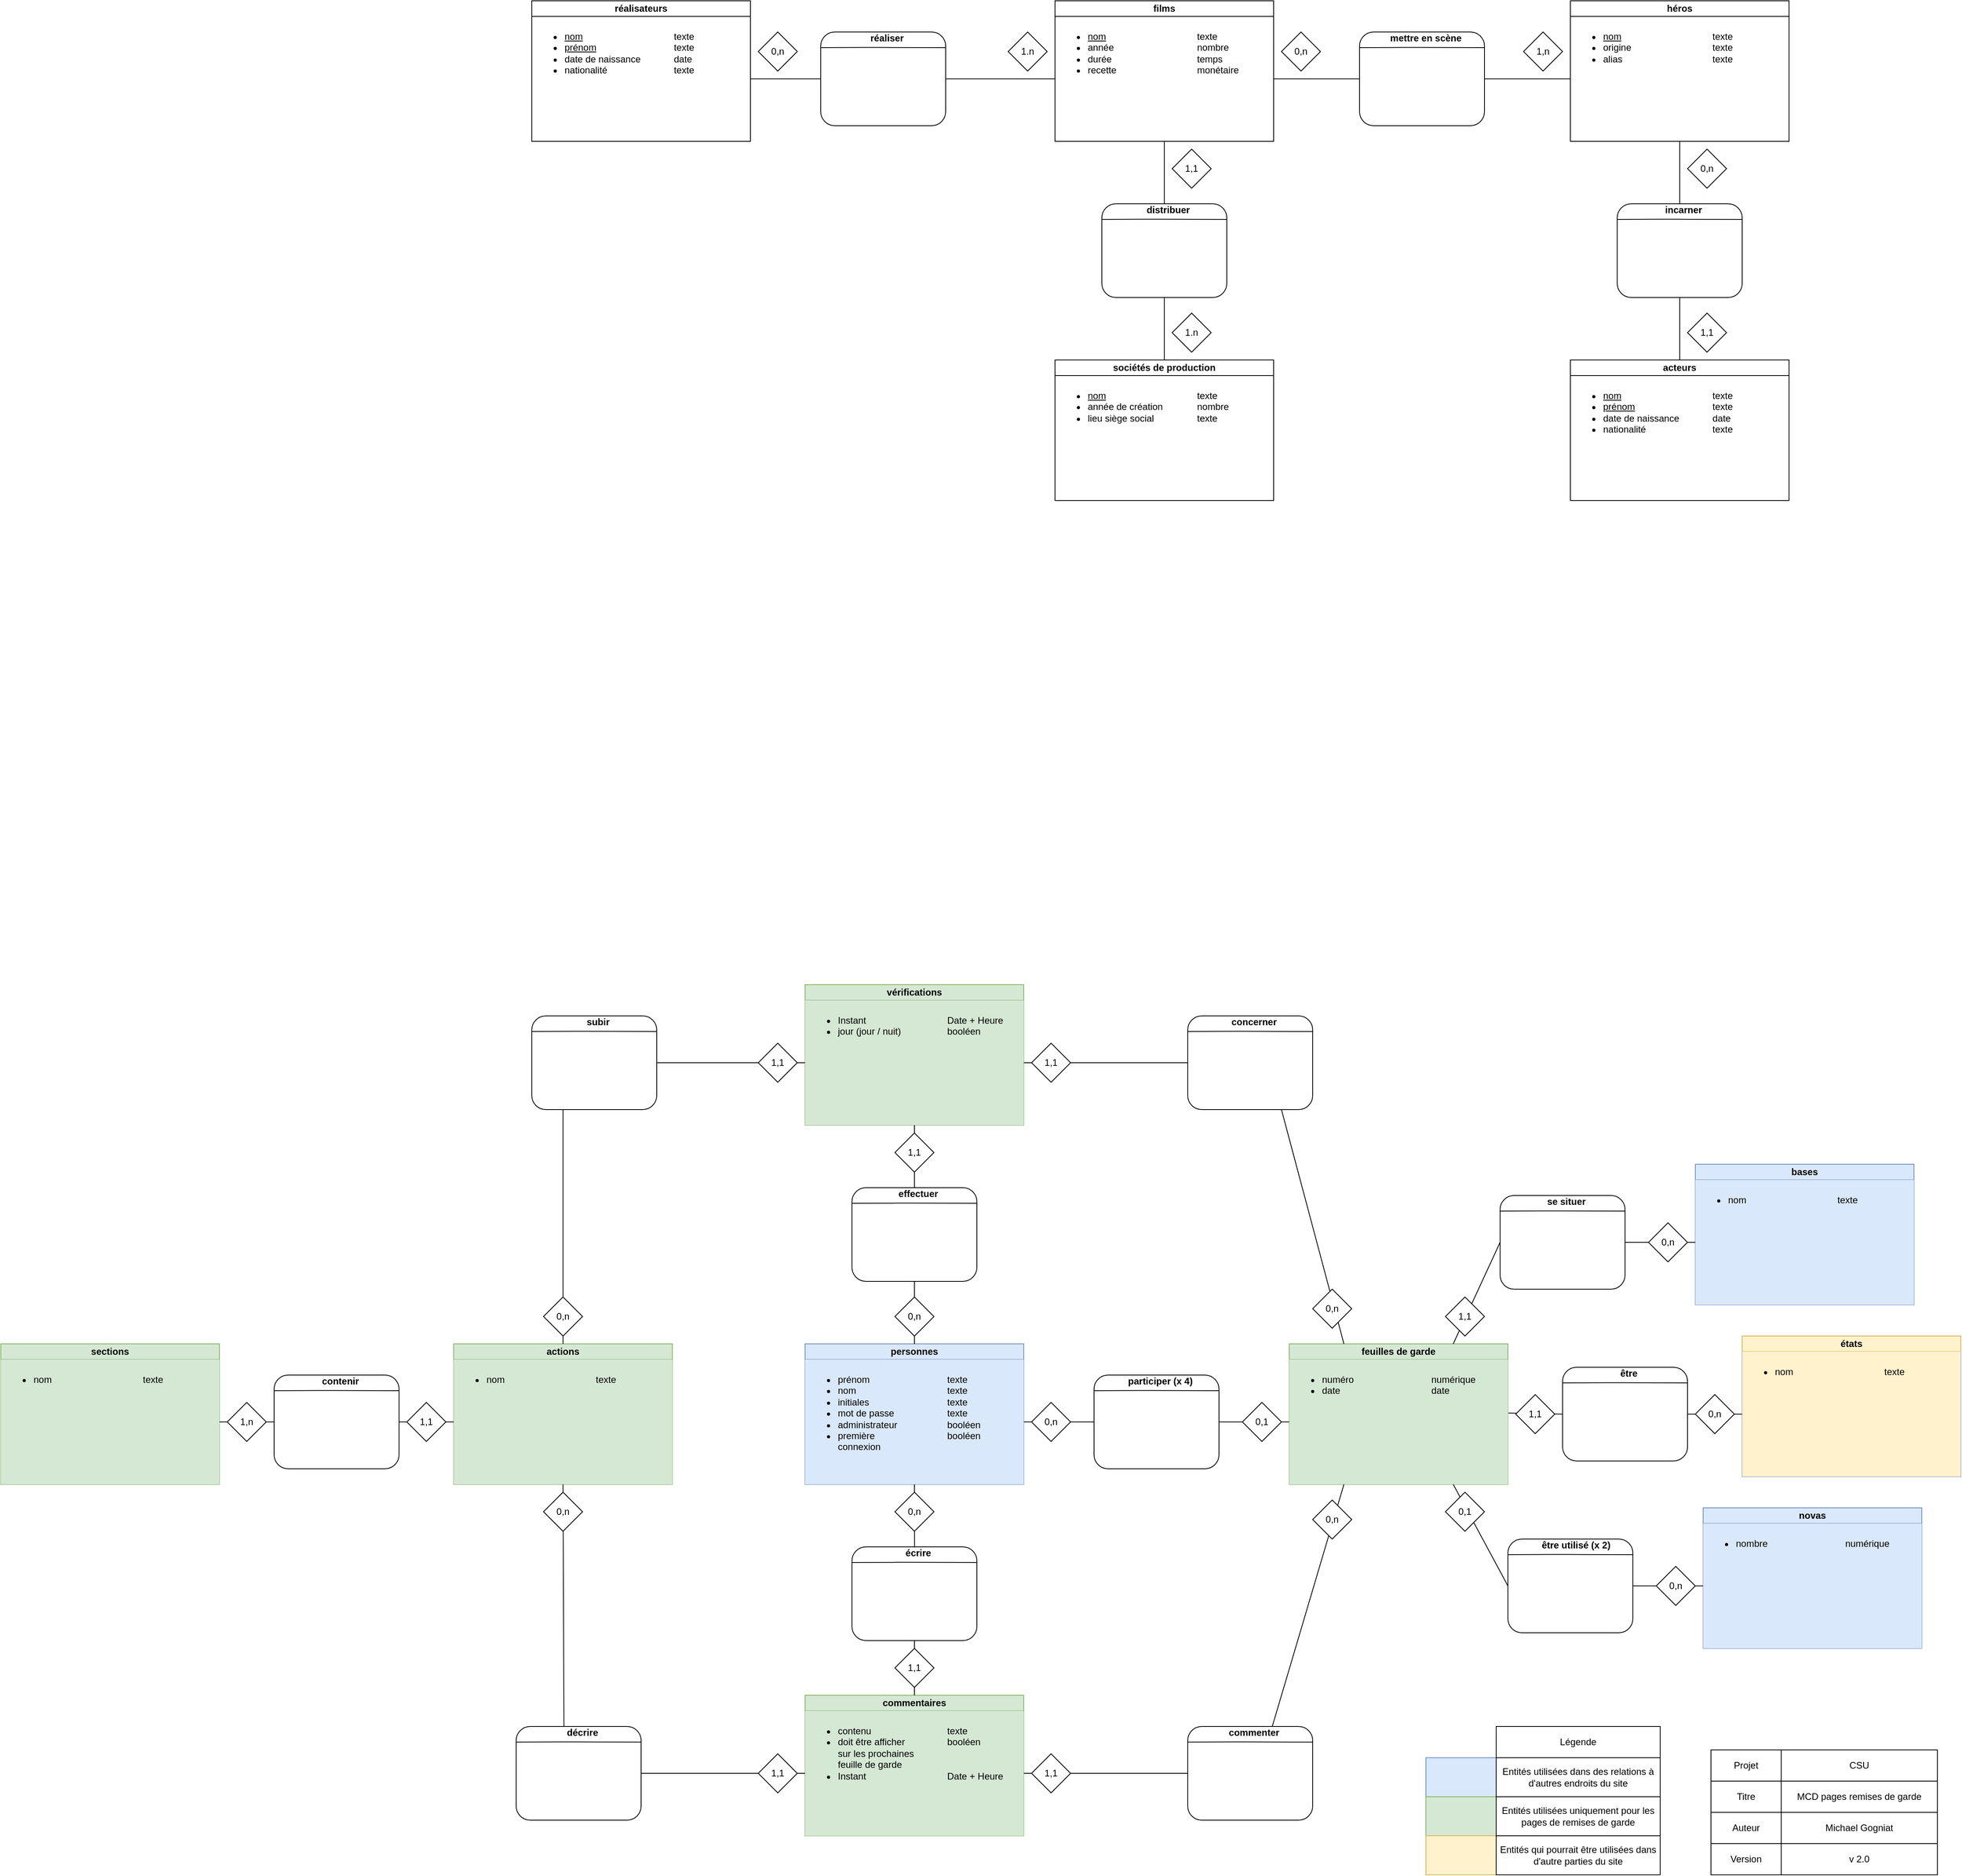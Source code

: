 <mxfile version="13.9.9" type="device"><diagram id="kCFvrSDgTSwZs-9DBKdq" name="Page-1"><mxGraphModel dx="6786" dy="2890" grid="1" gridSize="10" guides="1" tooltips="1" connect="1" arrows="1" fold="1" page="1" pageScale="1" pageWidth="1920" pageHeight="1200" math="0" shadow="0"><root><mxCell id="0"/><mxCell id="1" parent="0"/><mxCell id="1TALkxlEhVqLhYMs25H_-1" value="&lt;div style=&quot;box-sizing: border-box ; width: 100% ; padding: 2px&quot;&gt;&lt;br&gt;&lt;/div&gt;" style="verticalAlign=top;align=center;overflow=fill;html=1;rounded=0;shadow=0;comic=0;labelBackgroundColor=none;strokeColor=#000000;strokeWidth=1;fillColor=#ffffff;fontFamily=Verdana;fontSize=12;fontColor=#000000;" parent="1" vertex="1"><mxGeometry x="-1280" y="-700" width="280" height="180" as="geometry"/></mxCell><mxCell id="1TALkxlEhVqLhYMs25H_-2" value="&lt;b&gt;sociétés de production&lt;/b&gt;" style="rounded=0;whiteSpace=wrap;html=1;" parent="1" vertex="1"><mxGeometry x="-1280" y="-700" width="280" height="20" as="geometry"/></mxCell><mxCell id="uxbM6FC8pAgQJoMiEQ_j-4" value="&lt;ul&gt;&lt;li&gt;&lt;u&gt;nom&lt;/u&gt;&lt;/li&gt;&lt;li&gt;année de création&lt;/li&gt;&lt;li&gt;lieu siège social&lt;/li&gt;&lt;/ul&gt;" style="text;strokeColor=none;fillColor=none;html=1;whiteSpace=wrap;verticalAlign=top;overflow=hidden;" parent="1" vertex="1"><mxGeometry x="-1280" y="-680" width="140" height="160" as="geometry"/></mxCell><mxCell id="uxbM6FC8pAgQJoMiEQ_j-6" value="&lt;ul&gt;&lt;li&gt;texte&lt;/li&gt;&lt;li&gt;nombre&lt;/li&gt;&lt;li&gt;texte&lt;/li&gt;&lt;/ul&gt;" style="text;strokeColor=none;fillColor=none;html=1;whiteSpace=wrap;verticalAlign=top;overflow=hidden;" parent="1" vertex="1"><mxGeometry x="-1140" y="-680" width="140" height="160" as="geometry"/></mxCell><mxCell id="uxbM6FC8pAgQJoMiEQ_j-7" value="" style="rounded=0;whiteSpace=wrap;html=1;fillColor=#ffffff;strokeColor=#FFFFFF;" parent="1" vertex="1"><mxGeometry x="-1140" y="-670" width="40" height="140" as="geometry"/></mxCell><mxCell id="uxbM6FC8pAgQJoMiEQ_j-8" value="&lt;div style=&quot;box-sizing: border-box ; width: 100% ; padding: 2px&quot;&gt;&lt;br&gt;&lt;/div&gt;" style="verticalAlign=top;align=center;overflow=fill;html=1;rounded=0;shadow=0;comic=0;labelBackgroundColor=none;strokeColor=#000000;strokeWidth=1;fillColor=#ffffff;fontFamily=Verdana;fontSize=12;fontColor=#000000;" parent="1" vertex="1"><mxGeometry x="-1280" y="-1160" width="280" height="180" as="geometry"/></mxCell><mxCell id="uxbM6FC8pAgQJoMiEQ_j-9" value="&lt;b&gt;films&lt;/b&gt;" style="rounded=0;whiteSpace=wrap;html=1;" parent="1" vertex="1"><mxGeometry x="-1280" y="-1160" width="280" height="20" as="geometry"/></mxCell><mxCell id="uxbM6FC8pAgQJoMiEQ_j-10" value="&lt;ul&gt;&lt;li&gt;&lt;u&gt;nom&lt;/u&gt;&lt;/li&gt;&lt;li&gt;année&lt;/li&gt;&lt;li&gt;durée&lt;/li&gt;&lt;li&gt;recette&lt;/li&gt;&lt;/ul&gt;" style="text;strokeColor=none;fillColor=none;html=1;whiteSpace=wrap;verticalAlign=top;overflow=hidden;" parent="1" vertex="1"><mxGeometry x="-1280" y="-1140" width="140" height="160" as="geometry"/></mxCell><mxCell id="uxbM6FC8pAgQJoMiEQ_j-11" value="&lt;ul&gt;&lt;li&gt;texte&lt;/li&gt;&lt;li&gt;nombre&lt;/li&gt;&lt;li&gt;temps&lt;/li&gt;&lt;li&gt;monétaire&lt;/li&gt;&lt;/ul&gt;" style="text;strokeColor=none;fillColor=none;html=1;whiteSpace=wrap;verticalAlign=top;overflow=hidden;" parent="1" vertex="1"><mxGeometry x="-1140" y="-1140" width="140" height="160" as="geometry"/></mxCell><mxCell id="uxbM6FC8pAgQJoMiEQ_j-12" value="" style="rounded=0;whiteSpace=wrap;html=1;fillColor=#ffffff;strokeColor=#FFFFFF;" parent="1" vertex="1"><mxGeometry x="-1140" y="-1130" width="40" height="140" as="geometry"/></mxCell><mxCell id="uxbM6FC8pAgQJoMiEQ_j-67" value="" style="group" parent="1" vertex="1" connectable="0"><mxGeometry x="-1220" y="-900" width="160" height="120" as="geometry"/></mxCell><mxCell id="uxbM6FC8pAgQJoMiEQ_j-68" value="" style="rounded=1;whiteSpace=wrap;html=1;" parent="uxbM6FC8pAgQJoMiEQ_j-67" vertex="1"><mxGeometry width="160" height="120" as="geometry"/></mxCell><mxCell id="uxbM6FC8pAgQJoMiEQ_j-69" value="&lt;b&gt;distribuer&lt;/b&gt;" style="text;html=1;strokeColor=none;fillColor=none;align=center;verticalAlign=middle;whiteSpace=wrap;rounded=0;" parent="uxbM6FC8pAgQJoMiEQ_j-67" vertex="1"><mxGeometry x="37.647" width="94.118" height="16.002" as="geometry"/></mxCell><mxCell id="uxbM6FC8pAgQJoMiEQ_j-70" value="" style="endArrow=none;html=1;entryX=1;entryY=0.167;entryDx=0;entryDy=0;entryPerimeter=0;exitX=0;exitY=0.167;exitDx=0;exitDy=0;exitPerimeter=0;" parent="uxbM6FC8pAgQJoMiEQ_j-67" source="uxbM6FC8pAgQJoMiEQ_j-68" target="uxbM6FC8pAgQJoMiEQ_j-68" edge="1"><mxGeometry width="50" height="50" relative="1" as="geometry"><mxPoint x="386.667" y="-204" as="sourcePoint"/><mxPoint x="480" y="-204" as="targetPoint"/><Array as="points"><mxPoint x="65.882" y="19.765"/></Array></mxGeometry></mxCell><mxCell id="uxbM6FC8pAgQJoMiEQ_j-71" value="" style="endArrow=none;html=1;entryX=0;entryY=1;entryDx=0;entryDy=0;" parent="1" source="uxbM6FC8pAgQJoMiEQ_j-68" target="uxbM6FC8pAgQJoMiEQ_j-11" edge="1"><mxGeometry width="50" height="50" relative="1" as="geometry"><mxPoint x="-1140" y="-910" as="sourcePoint"/><mxPoint x="-900" y="-820" as="targetPoint"/></mxGeometry></mxCell><mxCell id="uxbM6FC8pAgQJoMiEQ_j-72" value="" style="endArrow=none;html=1;entryX=0.5;entryY=1;entryDx=0;entryDy=0;exitX=0.5;exitY=0;exitDx=0;exitDy=0;" parent="1" source="1TALkxlEhVqLhYMs25H_-2" target="uxbM6FC8pAgQJoMiEQ_j-68" edge="1"><mxGeometry width="50" height="50" relative="1" as="geometry"><mxPoint x="-870" y="-770" as="sourcePoint"/><mxPoint x="-820" y="-820" as="targetPoint"/></mxGeometry></mxCell><mxCell id="uxbM6FC8pAgQJoMiEQ_j-98" value="" style="rhombus;whiteSpace=wrap;html=1;strokeColor=#000000;fillColor=#ffffff;" parent="1" vertex="1"><mxGeometry x="-1130" y="-760" width="50" height="50" as="geometry"/></mxCell><mxCell id="uxbM6FC8pAgQJoMiEQ_j-99" value="1.n" style="text;html=1;strokeColor=none;fillColor=none;align=center;verticalAlign=middle;whiteSpace=wrap;rounded=0;" parent="1" vertex="1"><mxGeometry x="-1120" y="-745" width="30" height="20" as="geometry"/></mxCell><mxCell id="uxbM6FC8pAgQJoMiEQ_j-100" value="" style="rhombus;whiteSpace=wrap;html=1;strokeColor=#000000;fillColor=#ffffff;" parent="1" vertex="1"><mxGeometry x="-1130" y="-970" width="50" height="50" as="geometry"/></mxCell><mxCell id="uxbM6FC8pAgQJoMiEQ_j-101" value="1,1" style="text;html=1;strokeColor=none;fillColor=none;align=center;verticalAlign=middle;whiteSpace=wrap;rounded=0;" parent="1" vertex="1"><mxGeometry x="-1120" y="-955" width="30" height="20" as="geometry"/></mxCell><mxCell id="uxbM6FC8pAgQJoMiEQ_j-111" value="Projet" style="rounded=0;whiteSpace=wrap;html=1;labelBackgroundColor=none;align=center;" parent="1" vertex="1"><mxGeometry x="-440" y="1080" width="90" height="40" as="geometry"/></mxCell><mxCell id="uxbM6FC8pAgQJoMiEQ_j-113" value="Titre" style="rounded=0;whiteSpace=wrap;html=1;labelBackgroundColor=none;" parent="1" vertex="1"><mxGeometry x="-440" y="1120" width="90" height="40" as="geometry"/></mxCell><mxCell id="uxbM6FC8pAgQJoMiEQ_j-114" value="Auteur" style="rounded=0;whiteSpace=wrap;html=1;labelBackgroundColor=none;" parent="1" vertex="1"><mxGeometry x="-440" y="1160" width="90" height="40" as="geometry"/></mxCell><mxCell id="uxbM6FC8pAgQJoMiEQ_j-115" value="Version" style="rounded=0;whiteSpace=wrap;html=1;labelBackgroundColor=none;" parent="1" vertex="1"><mxGeometry x="-440" y="1200" width="90" height="40" as="geometry"/></mxCell><mxCell id="uxbM6FC8pAgQJoMiEQ_j-116" value="MCD pages remises de garde" style="rounded=0;whiteSpace=wrap;html=1;labelBackgroundColor=none;align=center;" parent="1" vertex="1"><mxGeometry x="-350" y="1120" width="200" height="40" as="geometry"/></mxCell><mxCell id="uxbM6FC8pAgQJoMiEQ_j-117" value="CSU" style="rounded=0;whiteSpace=wrap;html=1;labelBackgroundColor=none;" parent="1" vertex="1"><mxGeometry x="-350" y="1080" width="200" height="40" as="geometry"/></mxCell><mxCell id="uxbM6FC8pAgQJoMiEQ_j-118" value="v 2.0" style="rounded=0;whiteSpace=wrap;html=1;labelBackgroundColor=none;" parent="1" vertex="1"><mxGeometry x="-350" y="1200" width="200" height="40" as="geometry"/></mxCell><mxCell id="uxbM6FC8pAgQJoMiEQ_j-119" value="Michael Gogniat" style="rounded=0;whiteSpace=wrap;html=1;labelBackgroundColor=none;" parent="1" vertex="1"><mxGeometry x="-350" y="1160" width="200" height="40" as="geometry"/></mxCell><mxCell id="xwvGTca4dm3R01UI2t6H-1" value="&lt;div style=&quot;box-sizing: border-box ; width: 100% ; padding: 2px&quot;&gt;&lt;br&gt;&lt;/div&gt;" style="verticalAlign=top;align=center;overflow=fill;html=1;rounded=0;shadow=0;comic=0;labelBackgroundColor=none;strokeColor=#000000;strokeWidth=1;fillColor=#ffffff;fontFamily=Verdana;fontSize=12;fontColor=#000000;" parent="1" vertex="1"><mxGeometry x="-620" y="-1160" width="280" height="180" as="geometry"/></mxCell><mxCell id="xwvGTca4dm3R01UI2t6H-2" value="&lt;b&gt;héros&lt;/b&gt;" style="rounded=0;whiteSpace=wrap;html=1;" parent="1" vertex="1"><mxGeometry x="-620" y="-1160" width="280" height="20" as="geometry"/></mxCell><mxCell id="xwvGTca4dm3R01UI2t6H-3" value="&lt;ul&gt;&lt;li&gt;&lt;u&gt;nom&lt;/u&gt;&lt;/li&gt;&lt;li&gt;origine&lt;/li&gt;&lt;li&gt;alias&lt;/li&gt;&lt;/ul&gt;" style="text;strokeColor=none;fillColor=none;html=1;whiteSpace=wrap;verticalAlign=top;overflow=hidden;" parent="1" vertex="1"><mxGeometry x="-620" y="-1140" width="140" height="160" as="geometry"/></mxCell><mxCell id="xwvGTca4dm3R01UI2t6H-4" value="&lt;ul&gt;&lt;li&gt;texte&lt;/li&gt;&lt;li&gt;texte&lt;/li&gt;&lt;li&gt;texte&lt;/li&gt;&lt;/ul&gt;" style="text;strokeColor=none;fillColor=none;html=1;whiteSpace=wrap;verticalAlign=top;overflow=hidden;" parent="1" vertex="1"><mxGeometry x="-480" y="-1140" width="140" height="160" as="geometry"/></mxCell><mxCell id="xwvGTca4dm3R01UI2t6H-5" value="" style="rounded=0;whiteSpace=wrap;html=1;fillColor=#ffffff;strokeColor=#FFFFFF;" parent="1" vertex="1"><mxGeometry x="-480" y="-1130" width="40" height="140" as="geometry"/></mxCell><mxCell id="xwvGTca4dm3R01UI2t6H-6" value="" style="endArrow=none;html=1;entryX=1;entryY=0.5;entryDx=0;entryDy=0;exitX=0;exitY=0.5;exitDx=0;exitDy=0;" parent="1" source="xwvGTca4dm3R01UI2t6H-12" target="uxbM6FC8pAgQJoMiEQ_j-11" edge="1"><mxGeometry width="50" height="50" relative="1" as="geometry"><mxPoint x="-940" y="-1060" as="sourcePoint"/><mxPoint x="-910" y="-1060" as="targetPoint"/></mxGeometry></mxCell><mxCell id="xwvGTca4dm3R01UI2t6H-7" value="" style="rhombus;whiteSpace=wrap;html=1;strokeColor=#000000;fillColor=#ffffff;" parent="1" vertex="1"><mxGeometry x="-990" y="-1120" width="50" height="50" as="geometry"/></mxCell><mxCell id="xwvGTca4dm3R01UI2t6H-8" value="0,n" style="text;html=1;strokeColor=none;fillColor=none;align=center;verticalAlign=middle;whiteSpace=wrap;rounded=0;" parent="1" vertex="1"><mxGeometry x="-980" y="-1105" width="30" height="20" as="geometry"/></mxCell><mxCell id="xwvGTca4dm3R01UI2t6H-9" value="" style="rhombus;whiteSpace=wrap;html=1;strokeColor=#000000;fillColor=#ffffff;" parent="1" vertex="1"><mxGeometry x="-680" y="-1120" width="50" height="50" as="geometry"/></mxCell><mxCell id="xwvGTca4dm3R01UI2t6H-10" value="1,n" style="text;html=1;strokeColor=none;fillColor=none;align=center;verticalAlign=middle;whiteSpace=wrap;rounded=0;" parent="1" vertex="1"><mxGeometry x="-670" y="-1105" width="30" height="20" as="geometry"/></mxCell><mxCell id="xwvGTca4dm3R01UI2t6H-11" value="" style="group" parent="1" vertex="1" connectable="0"><mxGeometry x="-890" y="-1120" width="160" height="120" as="geometry"/></mxCell><mxCell id="xwvGTca4dm3R01UI2t6H-12" value="" style="rounded=1;whiteSpace=wrap;html=1;" parent="xwvGTca4dm3R01UI2t6H-11" vertex="1"><mxGeometry width="160" height="120" as="geometry"/></mxCell><mxCell id="xwvGTca4dm3R01UI2t6H-13" value="&lt;b&gt;mettre en scène&lt;/b&gt;" style="text;html=1;strokeColor=none;fillColor=none;align=center;verticalAlign=middle;whiteSpace=wrap;rounded=0;" parent="xwvGTca4dm3R01UI2t6H-11" vertex="1"><mxGeometry x="37.647" width="94.118" height="16.002" as="geometry"/></mxCell><mxCell id="xwvGTca4dm3R01UI2t6H-14" value="" style="endArrow=none;html=1;entryX=1;entryY=0.167;entryDx=0;entryDy=0;entryPerimeter=0;exitX=0;exitY=0.167;exitDx=0;exitDy=0;exitPerimeter=0;" parent="xwvGTca4dm3R01UI2t6H-11" source="xwvGTca4dm3R01UI2t6H-12" target="xwvGTca4dm3R01UI2t6H-12" edge="1"><mxGeometry width="50" height="50" relative="1" as="geometry"><mxPoint x="386.667" y="-204" as="sourcePoint"/><mxPoint x="480" y="-204" as="targetPoint"/><Array as="points"><mxPoint x="65.882" y="19.765"/></Array></mxGeometry></mxCell><mxCell id="xwvGTca4dm3R01UI2t6H-15" value="" style="endArrow=none;html=1;entryX=1;entryY=0.5;entryDx=0;entryDy=0;" parent="1" target="xwvGTca4dm3R01UI2t6H-12" edge="1"><mxGeometry width="50" height="50" relative="1" as="geometry"><mxPoint x="-620" y="-1060" as="sourcePoint"/><mxPoint x="-720" y="-1060.5" as="targetPoint"/></mxGeometry></mxCell><mxCell id="xwvGTca4dm3R01UI2t6H-16" value="&lt;div style=&quot;box-sizing: border-box ; width: 100% ; padding: 2px&quot;&gt;c&lt;/div&gt;" style="verticalAlign=top;align=center;overflow=fill;html=1;rounded=0;shadow=0;comic=0;labelBackgroundColor=none;strokeColor=#000000;strokeWidth=1;fillColor=#ffffff;fontFamily=Verdana;fontSize=12;fontColor=#000000;" parent="1" vertex="1"><mxGeometry x="-1950" y="-1160" width="280" height="180" as="geometry"/></mxCell><mxCell id="xwvGTca4dm3R01UI2t6H-17" value="&lt;b&gt;réalisateurs&lt;/b&gt;" style="rounded=0;whiteSpace=wrap;html=1;" parent="1" vertex="1"><mxGeometry x="-1950" y="-1160" width="280" height="20" as="geometry"/></mxCell><mxCell id="xwvGTca4dm3R01UI2t6H-18" value="&lt;ul&gt;&lt;li&gt;&lt;u&gt;nom&lt;/u&gt;&lt;/li&gt;&lt;li&gt;&lt;u&gt;prénom&lt;/u&gt;&lt;/li&gt;&lt;li&gt;date de naissance&lt;/li&gt;&lt;li&gt;nationalité&lt;/li&gt;&lt;/ul&gt;" style="text;strokeColor=none;fillColor=none;html=1;whiteSpace=wrap;verticalAlign=top;overflow=hidden;" parent="1" vertex="1"><mxGeometry x="-1950" y="-1140" width="140" height="160" as="geometry"/></mxCell><mxCell id="xwvGTca4dm3R01UI2t6H-19" value="&lt;ul&gt;&lt;li&gt;texte&lt;/li&gt;&lt;li&gt;texte&lt;/li&gt;&lt;li&gt;date&lt;/li&gt;&lt;li&gt;texte&lt;/li&gt;&lt;/ul&gt;" style="text;strokeColor=none;fillColor=none;html=1;whiteSpace=wrap;verticalAlign=top;overflow=hidden;" parent="1" vertex="1"><mxGeometry x="-1810" y="-1140" width="140" height="160" as="geometry"/></mxCell><mxCell id="xwvGTca4dm3R01UI2t6H-20" value="" style="rounded=0;whiteSpace=wrap;html=1;fillColor=#ffffff;strokeColor=#FFFFFF;" parent="1" vertex="1"><mxGeometry x="-1810" y="-1130" width="40" height="140" as="geometry"/></mxCell><mxCell id="xwvGTca4dm3R01UI2t6H-21" value="c" style="group" parent="1" vertex="1" connectable="0"><mxGeometry x="-1580" y="-1120" width="160" height="120" as="geometry"/></mxCell><mxCell id="xwvGTca4dm3R01UI2t6H-22" value="" style="rounded=1;whiteSpace=wrap;html=1;" parent="xwvGTca4dm3R01UI2t6H-21" vertex="1"><mxGeometry width="160" height="120" as="geometry"/></mxCell><mxCell id="xwvGTca4dm3R01UI2t6H-23" value="&lt;b&gt;réaliser&lt;/b&gt;" style="text;html=1;strokeColor=none;fillColor=none;align=center;verticalAlign=middle;whiteSpace=wrap;rounded=0;" parent="xwvGTca4dm3R01UI2t6H-21" vertex="1"><mxGeometry x="37.647" width="94.118" height="16.002" as="geometry"/></mxCell><mxCell id="xwvGTca4dm3R01UI2t6H-24" value="" style="endArrow=none;html=1;entryX=1;entryY=0.167;entryDx=0;entryDy=0;entryPerimeter=0;exitX=0;exitY=0.167;exitDx=0;exitDy=0;exitPerimeter=0;" parent="xwvGTca4dm3R01UI2t6H-21" source="xwvGTca4dm3R01UI2t6H-22" target="xwvGTca4dm3R01UI2t6H-22" edge="1"><mxGeometry width="50" height="50" relative="1" as="geometry"><mxPoint x="386.667" y="-204" as="sourcePoint"/><mxPoint x="480" y="-204" as="targetPoint"/><Array as="points"><mxPoint x="65.882" y="19.765"/></Array></mxGeometry></mxCell><mxCell id="xwvGTca4dm3R01UI2t6H-25" value="" style="endArrow=none;html=1;entryX=1;entryY=0.5;entryDx=0;entryDy=0;exitX=0;exitY=0.5;exitDx=0;exitDy=0;" parent="1" source="uxbM6FC8pAgQJoMiEQ_j-10" target="xwvGTca4dm3R01UI2t6H-22" edge="1"><mxGeometry width="50" height="50" relative="1" as="geometry"><mxPoint x="-1130" y="-890" as="sourcePoint"/><mxPoint x="-1130" y="-970" as="targetPoint"/></mxGeometry></mxCell><mxCell id="xwvGTca4dm3R01UI2t6H-26" value="" style="endArrow=none;html=1;entryX=1;entryY=0.5;entryDx=0;entryDy=0;exitX=0;exitY=0.5;exitDx=0;exitDy=0;" parent="1" source="xwvGTca4dm3R01UI2t6H-22" target="xwvGTca4dm3R01UI2t6H-19" edge="1"><mxGeometry width="50" height="50" relative="1" as="geometry"><mxPoint x="-1120" y="-880" as="sourcePoint"/><mxPoint x="-1120" y="-960" as="targetPoint"/></mxGeometry></mxCell><mxCell id="xwvGTca4dm3R01UI2t6H-27" value="" style="rhombus;whiteSpace=wrap;html=1;strokeColor=#000000;fillColor=#ffffff;" parent="1" vertex="1"><mxGeometry x="-1340" y="-1120" width="50" height="50" as="geometry"/></mxCell><mxCell id="xwvGTca4dm3R01UI2t6H-28" value="1.n" style="text;html=1;strokeColor=none;fillColor=none;align=center;verticalAlign=middle;whiteSpace=wrap;rounded=0;" parent="1" vertex="1"><mxGeometry x="-1330" y="-1105" width="30" height="20" as="geometry"/></mxCell><mxCell id="xwvGTca4dm3R01UI2t6H-29" value="" style="rhombus;whiteSpace=wrap;html=1;strokeColor=#000000;fillColor=#ffffff;" parent="1" vertex="1"><mxGeometry x="-1660" y="-1120" width="50" height="50" as="geometry"/></mxCell><mxCell id="xwvGTca4dm3R01UI2t6H-30" value="0,n" style="text;html=1;strokeColor=none;fillColor=none;align=center;verticalAlign=middle;whiteSpace=wrap;rounded=0;" parent="1" vertex="1"><mxGeometry x="-1650" y="-1105" width="30" height="20" as="geometry"/></mxCell><mxCell id="xwvGTca4dm3R01UI2t6H-36" value="&lt;div style=&quot;box-sizing: border-box ; width: 100% ; padding: 2px&quot;&gt;&lt;br&gt;&lt;/div&gt;" style="verticalAlign=top;align=center;overflow=fill;html=1;rounded=0;shadow=0;comic=0;labelBackgroundColor=none;strokeColor=#000000;strokeWidth=1;fillColor=#ffffff;fontFamily=Verdana;fontSize=12;fontColor=#000000;" parent="1" vertex="1"><mxGeometry x="-620" y="-700" width="280" height="180" as="geometry"/></mxCell><mxCell id="xwvGTca4dm3R01UI2t6H-37" value="&lt;b&gt;acteurs&lt;/b&gt;" style="rounded=0;whiteSpace=wrap;html=1;" parent="1" vertex="1"><mxGeometry x="-620" y="-700" width="280" height="20" as="geometry"/></mxCell><mxCell id="xwvGTca4dm3R01UI2t6H-38" value="&lt;ul&gt;&lt;li&gt;&lt;u&gt;nom&lt;/u&gt;&lt;/li&gt;&lt;li&gt;&lt;u&gt;prénom&lt;/u&gt;&lt;/li&gt;&lt;li&gt;date de naissance&lt;/li&gt;&lt;li&gt;nationalité&lt;/li&gt;&lt;/ul&gt;" style="text;strokeColor=none;fillColor=none;html=1;whiteSpace=wrap;verticalAlign=top;overflow=hidden;" parent="1" vertex="1"><mxGeometry x="-620" y="-680" width="140" height="160" as="geometry"/></mxCell><mxCell id="xwvGTca4dm3R01UI2t6H-39" value="&lt;ul&gt;&lt;li&gt;texte&lt;/li&gt;&lt;li&gt;texte&lt;/li&gt;&lt;li&gt;date&lt;/li&gt;&lt;li&gt;texte&lt;/li&gt;&lt;/ul&gt;" style="text;strokeColor=none;fillColor=none;html=1;whiteSpace=wrap;verticalAlign=top;overflow=hidden;" parent="1" vertex="1"><mxGeometry x="-480" y="-680" width="140" height="160" as="geometry"/></mxCell><mxCell id="xwvGTca4dm3R01UI2t6H-40" value="" style="rounded=0;whiteSpace=wrap;html=1;fillColor=#ffffff;strokeColor=#FFFFFF;" parent="1" vertex="1"><mxGeometry x="-480" y="-670" width="40" height="140" as="geometry"/></mxCell><mxCell id="xwvGTca4dm3R01UI2t6H-41" value="" style="group" parent="1" vertex="1" connectable="0"><mxGeometry x="-560" y="-900" width="160" height="120" as="geometry"/></mxCell><mxCell id="xwvGTca4dm3R01UI2t6H-42" value="" style="rounded=1;whiteSpace=wrap;html=1;" parent="xwvGTca4dm3R01UI2t6H-41" vertex="1"><mxGeometry width="160" height="120" as="geometry"/></mxCell><mxCell id="xwvGTca4dm3R01UI2t6H-43" value="&lt;b&gt;incarner&lt;/b&gt;" style="text;html=1;strokeColor=none;fillColor=none;align=center;verticalAlign=middle;whiteSpace=wrap;rounded=0;" parent="xwvGTca4dm3R01UI2t6H-41" vertex="1"><mxGeometry x="37.647" width="94.118" height="16.002" as="geometry"/></mxCell><mxCell id="xwvGTca4dm3R01UI2t6H-44" value="" style="endArrow=none;html=1;entryX=1;entryY=0.167;entryDx=0;entryDy=0;entryPerimeter=0;exitX=0;exitY=0.167;exitDx=0;exitDy=0;exitPerimeter=0;" parent="xwvGTca4dm3R01UI2t6H-41" source="xwvGTca4dm3R01UI2t6H-42" target="xwvGTca4dm3R01UI2t6H-42" edge="1"><mxGeometry width="50" height="50" relative="1" as="geometry"><mxPoint x="386.667" y="-204" as="sourcePoint"/><mxPoint x="480" y="-204" as="targetPoint"/><Array as="points"><mxPoint x="65.882" y="19.765"/></Array></mxGeometry></mxCell><mxCell id="xwvGTca4dm3R01UI2t6H-45" value="" style="endArrow=none;html=1;entryX=0.5;entryY=1;entryDx=0;entryDy=0;exitX=0.5;exitY=0;exitDx=0;exitDy=0;" parent="1" source="xwvGTca4dm3R01UI2t6H-37" target="xwvGTca4dm3R01UI2t6H-42" edge="1"><mxGeometry width="50" height="50" relative="1" as="geometry"><mxPoint x="-210" y="-770" as="sourcePoint"/><mxPoint x="-160" y="-820" as="targetPoint"/></mxGeometry></mxCell><mxCell id="xwvGTca4dm3R01UI2t6H-46" value="1,1" style="rhombus;whiteSpace=wrap;html=1;strokeColor=#000000;fillColor=#ffffff;" parent="1" vertex="1"><mxGeometry x="-470" y="-760" width="50" height="50" as="geometry"/></mxCell><mxCell id="xwvGTca4dm3R01UI2t6H-48" value="" style="rhombus;whiteSpace=wrap;html=1;strokeColor=#000000;fillColor=#ffffff;" parent="1" vertex="1"><mxGeometry x="-470" y="-970" width="50" height="50" as="geometry"/></mxCell><mxCell id="xwvGTca4dm3R01UI2t6H-49" value="0,n" style="text;html=1;strokeColor=none;fillColor=none;align=center;verticalAlign=middle;whiteSpace=wrap;rounded=0;" parent="1" vertex="1"><mxGeometry x="-460" y="-955" width="30" height="20" as="geometry"/></mxCell><mxCell id="xwvGTca4dm3R01UI2t6H-50" value="" style="endArrow=none;html=1;entryX=0;entryY=1;entryDx=0;entryDy=0;" parent="1" target="xwvGTca4dm3R01UI2t6H-4" edge="1"><mxGeometry width="50" height="50" relative="1" as="geometry"><mxPoint x="-480" y="-900" as="sourcePoint"/><mxPoint x="-610" y="-920" as="targetPoint"/></mxGeometry></mxCell><mxCell id="6km4f45n5zLwMDYIi9ON-1" value="&lt;div style=&quot;box-sizing: border-box ; width: 100% ; padding: 2px&quot;&gt;c&lt;/div&gt;" style="verticalAlign=top;align=center;overflow=fill;html=1;rounded=0;shadow=0;comic=0;labelBackgroundColor=none;strokeColor=#6c8ebf;strokeWidth=1;fillColor=#dae8fc;fontFamily=Verdana;fontSize=12;" vertex="1" parent="1"><mxGeometry x="-1600" y="560" width="280" height="180" as="geometry"/></mxCell><mxCell id="6km4f45n5zLwMDYIi9ON-2" value="&lt;b&gt;personnes&lt;/b&gt;" style="rounded=0;whiteSpace=wrap;html=1;fillColor=#dae8fc;strokeColor=#6C8EBF;" vertex="1" parent="1"><mxGeometry x="-1600" y="560" width="280" height="20" as="geometry"/></mxCell><mxCell id="6km4f45n5zLwMDYIi9ON-3" value="&lt;ul&gt;&lt;li&gt;prénom&lt;/li&gt;&lt;li&gt;nom&lt;/li&gt;&lt;li&gt;initiales&lt;/li&gt;&lt;li&gt;mot de passe&lt;/li&gt;&lt;li&gt;administrateur&lt;/li&gt;&lt;li&gt;première connexion&lt;/li&gt;&lt;/ul&gt;" style="text;fillColor=#dae8fc;html=1;whiteSpace=wrap;verticalAlign=top;overflow=hidden;" vertex="1" parent="1"><mxGeometry x="-1600" y="580" width="140" height="160" as="geometry"/></mxCell><mxCell id="6km4f45n5zLwMDYIi9ON-4" value="&lt;ul&gt;&lt;li&gt;texte&lt;/li&gt;&lt;li&gt;texte&lt;/li&gt;&lt;li&gt;texte&lt;/li&gt;&lt;li&gt;texte&lt;/li&gt;&lt;li&gt;booléen&lt;/li&gt;&lt;li&gt;booléen&lt;/li&gt;&lt;/ul&gt;" style="text;fillColor=#dae8fc;html=1;whiteSpace=wrap;verticalAlign=top;overflow=hidden;" vertex="1" parent="1"><mxGeometry x="-1460" y="580" width="140" height="160" as="geometry"/></mxCell><mxCell id="6km4f45n5zLwMDYIi9ON-5" value="" style="rounded=0;whiteSpace=wrap;html=1;fillColor=#dae8fc;strokeColor=none;" vertex="1" parent="1"><mxGeometry x="-1460" y="590" width="40" height="140" as="geometry"/></mxCell><mxCell id="6km4f45n5zLwMDYIi9ON-6" value="c" style="group" vertex="1" connectable="0" parent="1"><mxGeometry x="-1540" y="360" width="160" height="120" as="geometry"/></mxCell><mxCell id="6km4f45n5zLwMDYIi9ON-7" value="" style="rounded=1;whiteSpace=wrap;html=1;" vertex="1" parent="6km4f45n5zLwMDYIi9ON-6"><mxGeometry width="160" height="120" as="geometry"/></mxCell><mxCell id="6km4f45n5zLwMDYIi9ON-8" value="&lt;b&gt;effectuer&lt;/b&gt;" style="text;html=1;strokeColor=none;fillColor=none;align=center;verticalAlign=middle;whiteSpace=wrap;rounded=0;" vertex="1" parent="6km4f45n5zLwMDYIi9ON-6"><mxGeometry x="37.647" width="94.118" height="16.002" as="geometry"/></mxCell><mxCell id="6km4f45n5zLwMDYIi9ON-9" value="" style="endArrow=none;html=1;entryX=1;entryY=0.167;entryDx=0;entryDy=0;entryPerimeter=0;exitX=0;exitY=0.167;exitDx=0;exitDy=0;exitPerimeter=0;" edge="1" parent="6km4f45n5zLwMDYIi9ON-6" source="6km4f45n5zLwMDYIi9ON-7" target="6km4f45n5zLwMDYIi9ON-7"><mxGeometry width="50" height="50" relative="1" as="geometry"><mxPoint x="386.667" y="-204" as="sourcePoint"/><mxPoint x="480" y="-204" as="targetPoint"/><Array as="points"><mxPoint x="65.882" y="19.765"/></Array></mxGeometry></mxCell><mxCell id="6km4f45n5zLwMDYIi9ON-10" value="&lt;div style=&quot;box-sizing: border-box ; width: 100% ; padding: 2px&quot;&gt;cv&lt;/div&gt;" style="verticalAlign=top;align=center;overflow=fill;html=1;rounded=0;shadow=0;comic=0;labelBackgroundColor=none;strokeColor=#82b366;strokeWidth=1;fillColor=#d5e8d4;fontFamily=Verdana;fontSize=12;" vertex="1" parent="1"><mxGeometry x="-980" y="560" width="280" height="180" as="geometry"/></mxCell><mxCell id="6km4f45n5zLwMDYIi9ON-11" value="&lt;b&gt;feuilles de garde&lt;/b&gt;" style="rounded=0;whiteSpace=wrap;html=1;fillColor=#d5e8d4;strokeColor=#82b366;" vertex="1" parent="1"><mxGeometry x="-980" y="560" width="280" height="20" as="geometry"/></mxCell><mxCell id="6km4f45n5zLwMDYIi9ON-12" value="&lt;ul&gt;&lt;li&gt;numéro&lt;/li&gt;&lt;li&gt;date&lt;/li&gt;&lt;/ul&gt;" style="text;fillColor=#d5e8d4;html=1;whiteSpace=wrap;verticalAlign=top;overflow=hidden;" vertex="1" parent="1"><mxGeometry x="-980" y="580" width="140" height="160" as="geometry"/></mxCell><mxCell id="6km4f45n5zLwMDYIi9ON-13" value="&lt;ul&gt;&lt;li&gt;numérique&lt;/li&gt;&lt;li&gt;date&lt;/li&gt;&lt;/ul&gt;" style="text;fillColor=#d5e8d4;html=1;whiteSpace=wrap;verticalAlign=top;overflow=hidden;" vertex="1" parent="1"><mxGeometry x="-840" y="580" width="140" height="160" as="geometry"/></mxCell><mxCell id="6km4f45n5zLwMDYIi9ON-14" value="" style="rounded=0;whiteSpace=wrap;html=1;fillColor=#d5e8d4;strokeColor=none;" vertex="1" parent="1"><mxGeometry x="-840" y="590" width="40" height="140" as="geometry"/></mxCell><mxCell id="6km4f45n5zLwMDYIi9ON-15" value="&lt;div style=&quot;box-sizing: border-box ; width: 100% ; padding: 2px&quot;&gt;c&lt;/div&gt;" style="verticalAlign=top;align=center;overflow=fill;html=1;rounded=0;shadow=0;comic=0;labelBackgroundColor=none;strokeColor=#82b366;strokeWidth=1;fillColor=#d5e8d4;fontFamily=Verdana;fontSize=12;" vertex="1" parent="1"><mxGeometry x="-2050" y="560" width="280" height="180" as="geometry"/></mxCell><mxCell id="6km4f45n5zLwMDYIi9ON-16" value="&lt;b&gt;actions&lt;/b&gt;" style="rounded=0;whiteSpace=wrap;html=1;fillColor=#d5e8d4;strokeColor=#82b366;" vertex="1" parent="1"><mxGeometry x="-2050" y="560" width="280" height="20" as="geometry"/></mxCell><mxCell id="6km4f45n5zLwMDYIi9ON-17" value="&lt;ul&gt;&lt;li&gt;nom&lt;/li&gt;&lt;/ul&gt;" style="text;fillColor=#d5e8d4;html=1;whiteSpace=wrap;verticalAlign=top;overflow=hidden;" vertex="1" parent="1"><mxGeometry x="-2050" y="580" width="140" height="160" as="geometry"/></mxCell><mxCell id="6km4f45n5zLwMDYIi9ON-18" value="&lt;ul&gt;&lt;li&gt;texte&lt;br&gt;&lt;/li&gt;&lt;/ul&gt;" style="text;fillColor=#d5e8d4;html=1;whiteSpace=wrap;verticalAlign=top;overflow=hidden;" vertex="1" parent="1"><mxGeometry x="-1910" y="580" width="140" height="160" as="geometry"/></mxCell><mxCell id="6km4f45n5zLwMDYIi9ON-19" value="" style="rounded=0;whiteSpace=wrap;html=1;fillColor=#d5e8d4;strokeColor=none;" vertex="1" parent="1"><mxGeometry x="-1910" y="590" width="40" height="140" as="geometry"/></mxCell><mxCell id="6km4f45n5zLwMDYIi9ON-20" value="&lt;div style=&quot;box-sizing: border-box ; width: 100% ; padding: 2px&quot;&gt;cv&lt;/div&gt;" style="verticalAlign=top;align=center;overflow=fill;html=1;rounded=0;shadow=0;comic=0;labelBackgroundColor=none;strokeColor=#82b366;strokeWidth=1;fillColor=#d5e8d4;fontFamily=Verdana;fontSize=12;" vertex="1" parent="1"><mxGeometry x="-1600" y="100" width="280" height="180" as="geometry"/></mxCell><mxCell id="6km4f45n5zLwMDYIi9ON-21" value="&lt;b&gt;vérifications&lt;/b&gt;" style="rounded=0;whiteSpace=wrap;html=1;fillColor=#d5e8d4;strokeColor=#82b366;" vertex="1" parent="1"><mxGeometry x="-1600" y="100" width="280" height="20" as="geometry"/></mxCell><mxCell id="6km4f45n5zLwMDYIi9ON-22" value="&lt;ul&gt;&lt;li&gt;Instant&lt;/li&gt;&lt;li&gt;jour (jour / nuit)&lt;/li&gt;&lt;/ul&gt;" style="text;fillColor=#d5e8d4;html=1;whiteSpace=wrap;verticalAlign=top;overflow=hidden;" vertex="1" parent="1"><mxGeometry x="-1600" y="120" width="140" height="160" as="geometry"/></mxCell><mxCell id="6km4f45n5zLwMDYIi9ON-23" value="&lt;ul&gt;&lt;li&gt;Date + Heure&lt;/li&gt;&lt;li&gt;booléen&lt;/li&gt;&lt;/ul&gt;" style="text;fillColor=#d5e8d4;html=1;whiteSpace=wrap;verticalAlign=top;overflow=hidden;" vertex="1" parent="1"><mxGeometry x="-1460" y="120" width="140" height="160" as="geometry"/></mxCell><mxCell id="6km4f45n5zLwMDYIi9ON-24" value="" style="rounded=0;whiteSpace=wrap;html=1;fillColor=#d5e8d4;strokeColor=none;" vertex="1" parent="1"><mxGeometry x="-1460" y="130" width="40" height="140" as="geometry"/></mxCell><mxCell id="6km4f45n5zLwMDYIi9ON-25" value="c" style="group" vertex="1" connectable="0" parent="1"><mxGeometry x="-1110" y="140" width="160" height="120" as="geometry"/></mxCell><mxCell id="6km4f45n5zLwMDYIi9ON-26" value="" style="rounded=1;whiteSpace=wrap;html=1;" vertex="1" parent="6km4f45n5zLwMDYIi9ON-25"><mxGeometry width="160" height="120" as="geometry"/></mxCell><mxCell id="6km4f45n5zLwMDYIi9ON-27" value="&lt;b&gt;concerner&lt;/b&gt;" style="text;html=1;strokeColor=none;fillColor=none;align=center;verticalAlign=middle;whiteSpace=wrap;rounded=0;" vertex="1" parent="6km4f45n5zLwMDYIi9ON-25"><mxGeometry x="37.647" width="94.118" height="16.002" as="geometry"/></mxCell><mxCell id="6km4f45n5zLwMDYIi9ON-28" value="" style="endArrow=none;html=1;entryX=1;entryY=0.167;entryDx=0;entryDy=0;entryPerimeter=0;exitX=0;exitY=0.167;exitDx=0;exitDy=0;exitPerimeter=0;" edge="1" parent="6km4f45n5zLwMDYIi9ON-25" source="6km4f45n5zLwMDYIi9ON-26" target="6km4f45n5zLwMDYIi9ON-26"><mxGeometry width="50" height="50" relative="1" as="geometry"><mxPoint x="386.667" y="-204" as="sourcePoint"/><mxPoint x="480" y="-204" as="targetPoint"/><Array as="points"><mxPoint x="65.882" y="19.765"/></Array></mxGeometry></mxCell><mxCell id="6km4f45n5zLwMDYIi9ON-29" value="c" style="group" vertex="1" connectable="0" parent="1"><mxGeometry x="-1950" y="140" width="160" height="120" as="geometry"/></mxCell><mxCell id="6km4f45n5zLwMDYIi9ON-30" value="" style="rounded=1;whiteSpace=wrap;html=1;" vertex="1" parent="6km4f45n5zLwMDYIi9ON-29"><mxGeometry width="160" height="120" as="geometry"/></mxCell><mxCell id="6km4f45n5zLwMDYIi9ON-31" value="&lt;b&gt;subir&lt;/b&gt;" style="text;html=1;strokeColor=none;fillColor=none;align=center;verticalAlign=middle;whiteSpace=wrap;rounded=0;" vertex="1" parent="6km4f45n5zLwMDYIi9ON-29"><mxGeometry x="37.647" width="94.118" height="16.002" as="geometry"/></mxCell><mxCell id="6km4f45n5zLwMDYIi9ON-32" value="" style="endArrow=none;html=1;entryX=1;entryY=0.167;entryDx=0;entryDy=0;entryPerimeter=0;exitX=0;exitY=0.167;exitDx=0;exitDy=0;exitPerimeter=0;" edge="1" parent="6km4f45n5zLwMDYIi9ON-29" source="6km4f45n5zLwMDYIi9ON-30" target="6km4f45n5zLwMDYIi9ON-30"><mxGeometry width="50" height="50" relative="1" as="geometry"><mxPoint x="386.667" y="-204" as="sourcePoint"/><mxPoint x="480" y="-204" as="targetPoint"/><Array as="points"><mxPoint x="65.882" y="19.765"/></Array></mxGeometry></mxCell><mxCell id="6km4f45n5zLwMDYIi9ON-33" value="&lt;div style=&quot;box-sizing: border-box ; width: 100% ; padding: 2px&quot;&gt;c&lt;/div&gt;" style="verticalAlign=top;align=center;overflow=fill;html=1;rounded=0;shadow=0;comic=0;labelBackgroundColor=none;strokeColor=#82b366;strokeWidth=1;fillColor=#d5e8d4;fontFamily=Verdana;fontSize=12;" vertex="1" parent="1"><mxGeometry x="-2630" y="560" width="280" height="180" as="geometry"/></mxCell><mxCell id="6km4f45n5zLwMDYIi9ON-34" value="&lt;b&gt;sections&lt;/b&gt;" style="rounded=0;whiteSpace=wrap;html=1;fillColor=#d5e8d4;strokeColor=#82b366;" vertex="1" parent="1"><mxGeometry x="-2630" y="560" width="280" height="20" as="geometry"/></mxCell><mxCell id="6km4f45n5zLwMDYIi9ON-35" value="&lt;ul&gt;&lt;li&gt;nom&lt;/li&gt;&lt;/ul&gt;" style="text;fillColor=#d5e8d4;html=1;whiteSpace=wrap;verticalAlign=top;overflow=hidden;" vertex="1" parent="1"><mxGeometry x="-2630" y="580" width="140" height="160" as="geometry"/></mxCell><mxCell id="6km4f45n5zLwMDYIi9ON-36" value="&lt;ul&gt;&lt;li&gt;texte&lt;/li&gt;&lt;/ul&gt;" style="text;fillColor=#d5e8d4;html=1;whiteSpace=wrap;verticalAlign=top;overflow=hidden;" vertex="1" parent="1"><mxGeometry x="-2490" y="580" width="140" height="160" as="geometry"/></mxCell><mxCell id="6km4f45n5zLwMDYIi9ON-37" value="" style="rounded=0;whiteSpace=wrap;html=1;fillColor=#d5e8d4;strokeColor=none;" vertex="1" parent="1"><mxGeometry x="-2490" y="590" width="40" height="140" as="geometry"/></mxCell><mxCell id="6km4f45n5zLwMDYIi9ON-42" value="c" style="group" vertex="1" connectable="0" parent="1"><mxGeometry x="-2280" y="600" width="160" height="120" as="geometry"/></mxCell><mxCell id="6km4f45n5zLwMDYIi9ON-43" value="" style="rounded=1;whiteSpace=wrap;html=1;" vertex="1" parent="6km4f45n5zLwMDYIi9ON-42"><mxGeometry width="160" height="120" as="geometry"/></mxCell><mxCell id="6km4f45n5zLwMDYIi9ON-44" value="&lt;b&gt;contenir&lt;/b&gt;" style="text;html=1;strokeColor=none;fillColor=none;align=center;verticalAlign=middle;whiteSpace=wrap;rounded=0;" vertex="1" parent="6km4f45n5zLwMDYIi9ON-42"><mxGeometry x="37.647" width="94.118" height="16.002" as="geometry"/></mxCell><mxCell id="6km4f45n5zLwMDYIi9ON-45" value="" style="endArrow=none;html=1;entryX=1;entryY=0.167;entryDx=0;entryDy=0;entryPerimeter=0;exitX=0;exitY=0.167;exitDx=0;exitDy=0;exitPerimeter=0;" edge="1" parent="6km4f45n5zLwMDYIi9ON-42" source="6km4f45n5zLwMDYIi9ON-43" target="6km4f45n5zLwMDYIi9ON-43"><mxGeometry width="50" height="50" relative="1" as="geometry"><mxPoint x="386.667" y="-204" as="sourcePoint"/><mxPoint x="480" y="-204" as="targetPoint"/><Array as="points"><mxPoint x="65.882" y="19.765"/></Array></mxGeometry></mxCell><mxCell id="6km4f45n5zLwMDYIi9ON-46" value="&lt;div style=&quot;box-sizing: border-box ; width: 100% ; padding: 2px&quot;&gt;c&lt;/div&gt;" style="verticalAlign=top;align=center;overflow=fill;html=1;rounded=0;shadow=0;comic=0;labelBackgroundColor=none;strokeColor=#82b366;strokeWidth=1;fillColor=#d5e8d4;fontFamily=Verdana;fontSize=12;" vertex="1" parent="1"><mxGeometry x="-1600" y="1010" width="280" height="180" as="geometry"/></mxCell><mxCell id="6km4f45n5zLwMDYIi9ON-47" value="&lt;b&gt;commentaires&lt;/b&gt;" style="rounded=0;whiteSpace=wrap;html=1;fillColor=#d5e8d4;strokeColor=#82b366;" vertex="1" parent="1"><mxGeometry x="-1600" y="1010" width="280" height="20" as="geometry"/></mxCell><mxCell id="6km4f45n5zLwMDYIi9ON-48" value="&lt;ul&gt;&lt;li&gt;contenu&lt;/li&gt;&lt;li&gt;doit être afficher sur les prochaines feuille de garde&lt;/li&gt;&lt;li&gt;Instant&lt;/li&gt;&lt;/ul&gt;" style="text;fillColor=#d5e8d4;html=1;whiteSpace=wrap;verticalAlign=top;overflow=hidden;" vertex="1" parent="1"><mxGeometry x="-1600" y="1030" width="140" height="160" as="geometry"/></mxCell><mxCell id="6km4f45n5zLwMDYIi9ON-49" value="&lt;ul&gt;&lt;li&gt;texte&lt;br&gt;&lt;/li&gt;&lt;li&gt;booléen&lt;/li&gt;&lt;li&gt;&amp;nbsp;&lt;/li&gt;&lt;li&gt;&amp;nbsp;&lt;/li&gt;&lt;li&gt;Date + Heure&lt;/li&gt;&lt;/ul&gt;&lt;div&gt;&lt;br&gt;&lt;/div&gt;&lt;div&gt;&lt;br&gt;&lt;/div&gt;" style="text;fillColor=#d5e8d4;html=1;whiteSpace=wrap;verticalAlign=top;overflow=hidden;" vertex="1" parent="1"><mxGeometry x="-1460" y="1030" width="140" height="160" as="geometry"/></mxCell><mxCell id="6km4f45n5zLwMDYIi9ON-50" value="" style="rounded=0;whiteSpace=wrap;html=1;fillColor=#d5e8d4;strokeColor=none;" vertex="1" parent="1"><mxGeometry x="-1460" y="1040" width="40" height="140" as="geometry"/></mxCell><mxCell id="6km4f45n5zLwMDYIi9ON-56" value="&lt;div style=&quot;box-sizing: border-box ; width: 100% ; padding: 2px&quot;&gt;c&lt;/div&gt;" style="verticalAlign=top;align=center;overflow=fill;html=1;rounded=0;shadow=0;comic=0;labelBackgroundColor=none;strokeColor=#6c8ebf;strokeWidth=1;fillColor=#dae8fc;fontFamily=Verdana;fontSize=12;" vertex="1" parent="1"><mxGeometry x="-460" y="330" width="280" height="180" as="geometry"/></mxCell><mxCell id="6km4f45n5zLwMDYIi9ON-57" value="&lt;b&gt;bases&lt;/b&gt;" style="rounded=0;whiteSpace=wrap;html=1;fillColor=#dae8fc;strokeColor=#6C8EBF;" vertex="1" parent="1"><mxGeometry x="-460" y="330" width="280" height="20" as="geometry"/></mxCell><mxCell id="6km4f45n5zLwMDYIi9ON-58" value="&lt;ul&gt;&lt;li&gt;nom&lt;/li&gt;&lt;/ul&gt;" style="text;fillColor=#dae8fc;html=1;whiteSpace=wrap;verticalAlign=top;overflow=hidden;" vertex="1" parent="1"><mxGeometry x="-460" y="350" width="140" height="160" as="geometry"/></mxCell><mxCell id="6km4f45n5zLwMDYIi9ON-59" value="&lt;ul&gt;&lt;li&gt;texte&lt;br&gt;&lt;/li&gt;&lt;/ul&gt;" style="text;fillColor=#dae8fc;html=1;whiteSpace=wrap;verticalAlign=top;overflow=hidden;" vertex="1" parent="1"><mxGeometry x="-320" y="350" width="140" height="160" as="geometry"/></mxCell><mxCell id="6km4f45n5zLwMDYIi9ON-60" value="" style="rounded=0;whiteSpace=wrap;html=1;fillColor=#dae8fc;strokeColor=none;" vertex="1" parent="1"><mxGeometry x="-320" y="360" width="40" height="140" as="geometry"/></mxCell><mxCell id="6km4f45n5zLwMDYIi9ON-61" value="c" style="group" vertex="1" connectable="0" parent="1"><mxGeometry x="-710" y="370" width="160" height="120" as="geometry"/></mxCell><mxCell id="6km4f45n5zLwMDYIi9ON-62" value="" style="rounded=1;whiteSpace=wrap;html=1;" vertex="1" parent="6km4f45n5zLwMDYIi9ON-61"><mxGeometry width="160" height="120" as="geometry"/></mxCell><mxCell id="6km4f45n5zLwMDYIi9ON-63" value="&lt;b&gt;se situer&lt;/b&gt;" style="text;html=1;strokeColor=none;fillColor=none;align=center;verticalAlign=middle;whiteSpace=wrap;rounded=0;" vertex="1" parent="6km4f45n5zLwMDYIi9ON-61"><mxGeometry x="37.647" width="94.118" height="16.002" as="geometry"/></mxCell><mxCell id="6km4f45n5zLwMDYIi9ON-64" value="" style="endArrow=none;html=1;entryX=1;entryY=0.167;entryDx=0;entryDy=0;entryPerimeter=0;exitX=0;exitY=0.167;exitDx=0;exitDy=0;exitPerimeter=0;" edge="1" parent="6km4f45n5zLwMDYIi9ON-61" source="6km4f45n5zLwMDYIi9ON-62" target="6km4f45n5zLwMDYIi9ON-62"><mxGeometry width="50" height="50" relative="1" as="geometry"><mxPoint x="386.667" y="-204" as="sourcePoint"/><mxPoint x="480" y="-204" as="targetPoint"/><Array as="points"><mxPoint x="65.882" y="19.765"/></Array></mxGeometry></mxCell><mxCell id="6km4f45n5zLwMDYIi9ON-66" value="c" style="group" vertex="1" connectable="0" parent="1"><mxGeometry x="-700" y="810" width="160" height="120" as="geometry"/></mxCell><mxCell id="6km4f45n5zLwMDYIi9ON-67" value="" style="rounded=1;whiteSpace=wrap;html=1;" vertex="1" parent="6km4f45n5zLwMDYIi9ON-66"><mxGeometry width="160" height="120" as="geometry"/></mxCell><mxCell id="6km4f45n5zLwMDYIi9ON-68" value="&lt;b&gt;être utilisé (x 2)&amp;nbsp;&lt;/b&gt;" style="text;html=1;strokeColor=none;fillColor=none;align=center;verticalAlign=middle;whiteSpace=wrap;rounded=0;" vertex="1" parent="6km4f45n5zLwMDYIi9ON-66"><mxGeometry x="37.65" width="102.35" height="16" as="geometry"/></mxCell><mxCell id="6km4f45n5zLwMDYIi9ON-69" value="" style="endArrow=none;html=1;entryX=1;entryY=0.167;entryDx=0;entryDy=0;entryPerimeter=0;exitX=0;exitY=0.167;exitDx=0;exitDy=0;exitPerimeter=0;" edge="1" parent="6km4f45n5zLwMDYIi9ON-66" source="6km4f45n5zLwMDYIi9ON-67" target="6km4f45n5zLwMDYIi9ON-67"><mxGeometry width="50" height="50" relative="1" as="geometry"><mxPoint x="386.667" y="-204" as="sourcePoint"/><mxPoint x="480" y="-204" as="targetPoint"/><Array as="points"><mxPoint x="65.882" y="19.765"/></Array></mxGeometry></mxCell><mxCell id="6km4f45n5zLwMDYIi9ON-70" value="&lt;div style=&quot;box-sizing: border-box ; width: 100% ; padding: 2px&quot;&gt;cv&lt;/div&gt;" style="verticalAlign=top;align=center;overflow=fill;html=1;rounded=0;shadow=0;comic=0;labelBackgroundColor=none;strokeColor=#6c8ebf;strokeWidth=1;fillColor=#dae8fc;fontFamily=Verdana;fontSize=12;" vertex="1" parent="1"><mxGeometry x="-450" y="770" width="280" height="180" as="geometry"/></mxCell><mxCell id="6km4f45n5zLwMDYIi9ON-71" value="&lt;b&gt;novas&lt;/b&gt;" style="rounded=0;whiteSpace=wrap;html=1;fillColor=#dae8fc;strokeColor=#6c8ebf;" vertex="1" parent="1"><mxGeometry x="-450" y="770" width="280" height="20" as="geometry"/></mxCell><mxCell id="6km4f45n5zLwMDYIi9ON-72" value="&lt;ul&gt;&lt;li&gt;nombre&lt;/li&gt;&lt;/ul&gt;" style="text;fillColor=#dae8fc;html=1;whiteSpace=wrap;verticalAlign=top;overflow=hidden;" vertex="1" parent="1"><mxGeometry x="-450" y="790" width="140" height="160" as="geometry"/></mxCell><mxCell id="6km4f45n5zLwMDYIi9ON-73" value="&lt;ul&gt;&lt;li&gt;numérique&lt;/li&gt;&lt;/ul&gt;" style="text;fillColor=#dae8fc;html=1;whiteSpace=wrap;verticalAlign=top;overflow=hidden;" vertex="1" parent="1"><mxGeometry x="-310" y="790" width="140" height="160" as="geometry"/></mxCell><mxCell id="6km4f45n5zLwMDYIi9ON-74" value="" style="rounded=0;whiteSpace=wrap;html=1;fillColor=#dae8fc;strokeColor=none;" vertex="1" parent="1"><mxGeometry x="-310" y="800" width="40" height="140" as="geometry"/></mxCell><mxCell id="6km4f45n5zLwMDYIi9ON-75" value="c" style="group" vertex="1" connectable="0" parent="1"><mxGeometry x="-1230" y="600" width="160" height="120" as="geometry"/></mxCell><mxCell id="6km4f45n5zLwMDYIi9ON-76" value="" style="rounded=1;whiteSpace=wrap;html=1;" vertex="1" parent="6km4f45n5zLwMDYIi9ON-75"><mxGeometry width="160" height="120" as="geometry"/></mxCell><mxCell id="6km4f45n5zLwMDYIi9ON-77" value="&lt;b&gt;participer (x 4)&lt;/b&gt;" style="text;html=1;strokeColor=none;fillColor=none;align=center;verticalAlign=middle;whiteSpace=wrap;rounded=0;" vertex="1" parent="6km4f45n5zLwMDYIi9ON-75"><mxGeometry x="37.647" width="94.118" height="16.002" as="geometry"/></mxCell><mxCell id="6km4f45n5zLwMDYIi9ON-78" value="" style="endArrow=none;html=1;entryX=1;entryY=0.167;entryDx=0;entryDy=0;entryPerimeter=0;exitX=0;exitY=0.167;exitDx=0;exitDy=0;exitPerimeter=0;" edge="1" parent="6km4f45n5zLwMDYIi9ON-75" source="6km4f45n5zLwMDYIi9ON-76" target="6km4f45n5zLwMDYIi9ON-76"><mxGeometry width="50" height="50" relative="1" as="geometry"><mxPoint x="386.667" y="-204" as="sourcePoint"/><mxPoint x="480" y="-204" as="targetPoint"/><Array as="points"><mxPoint x="65.882" y="19.765"/></Array></mxGeometry></mxCell><mxCell id="6km4f45n5zLwMDYIi9ON-79" value="c" style="group" vertex="1" connectable="0" parent="1"><mxGeometry x="-1540" y="820" width="160" height="120" as="geometry"/></mxCell><mxCell id="6km4f45n5zLwMDYIi9ON-80" value="" style="rounded=1;whiteSpace=wrap;html=1;" vertex="1" parent="6km4f45n5zLwMDYIi9ON-79"><mxGeometry width="160" height="120" as="geometry"/></mxCell><mxCell id="6km4f45n5zLwMDYIi9ON-81" value="&lt;b&gt;écrire&lt;/b&gt;" style="text;html=1;strokeColor=none;fillColor=none;align=center;verticalAlign=middle;whiteSpace=wrap;rounded=0;" vertex="1" parent="6km4f45n5zLwMDYIi9ON-79"><mxGeometry x="37.647" width="94.118" height="16.002" as="geometry"/></mxCell><mxCell id="6km4f45n5zLwMDYIi9ON-82" value="" style="endArrow=none;html=1;entryX=1;entryY=0.167;entryDx=0;entryDy=0;entryPerimeter=0;exitX=0;exitY=0.167;exitDx=0;exitDy=0;exitPerimeter=0;" edge="1" parent="6km4f45n5zLwMDYIi9ON-79" source="6km4f45n5zLwMDYIi9ON-80" target="6km4f45n5zLwMDYIi9ON-80"><mxGeometry width="50" height="50" relative="1" as="geometry"><mxPoint x="386.667" y="-204" as="sourcePoint"/><mxPoint x="480" y="-204" as="targetPoint"/><Array as="points"><mxPoint x="65.882" y="19.765"/></Array></mxGeometry></mxCell><mxCell id="6km4f45n5zLwMDYIi9ON-90" value="" style="endArrow=none;html=1;entryX=1;entryY=0.5;entryDx=0;entryDy=0;exitX=0;exitY=0.5;exitDx=0;exitDy=0;" edge="1" parent="1" source="6km4f45n5zLwMDYIi9ON-43" target="6km4f45n5zLwMDYIi9ON-36"><mxGeometry width="50" height="50" relative="1" as="geometry"><mxPoint x="-1470" y="930" as="sourcePoint"/><mxPoint x="-1420" y="880" as="targetPoint"/></mxGeometry></mxCell><mxCell id="6km4f45n5zLwMDYIi9ON-91" value="" style="endArrow=none;html=1;entryX=1;entryY=0.5;entryDx=0;entryDy=0;exitX=0;exitY=0.5;exitDx=0;exitDy=0;" edge="1" parent="1" source="6km4f45n5zLwMDYIi9ON-17" target="6km4f45n5zLwMDYIi9ON-43"><mxGeometry width="50" height="50" relative="1" as="geometry"><mxPoint x="-2060.0" y="660" as="sourcePoint"/><mxPoint x="-1530" y="130" as="targetPoint"/></mxGeometry></mxCell><mxCell id="6km4f45n5zLwMDYIi9ON-94" value="" style="endArrow=none;html=1;entryX=0.5;entryY=0;entryDx=0;entryDy=0;exitX=0.25;exitY=1;exitDx=0;exitDy=0;" edge="1" parent="1" source="6km4f45n5zLwMDYIi9ON-30" target="6km4f45n5zLwMDYIi9ON-16"><mxGeometry width="50" height="50" relative="1" as="geometry"><mxPoint x="-1950" y="400" as="sourcePoint"/><mxPoint x="-1390" y="-300" as="targetPoint"/></mxGeometry></mxCell><mxCell id="6km4f45n5zLwMDYIi9ON-95" value="" style="endArrow=none;html=1;entryX=1;entryY=0.5;entryDx=0;entryDy=0;exitX=0;exitY=0.5;exitDx=0;exitDy=0;" edge="1" parent="1" source="6km4f45n5zLwMDYIi9ON-22" target="6km4f45n5zLwMDYIi9ON-30"><mxGeometry width="50" height="50" relative="1" as="geometry"><mxPoint x="-1670" as="sourcePoint"/><mxPoint x="-1640" y="210" as="targetPoint"/></mxGeometry></mxCell><mxCell id="6km4f45n5zLwMDYIi9ON-96" value="" style="endArrow=none;html=1;entryX=1;entryY=0.5;entryDx=0;entryDy=0;exitX=0;exitY=0.5;exitDx=0;exitDy=0;" edge="1" parent="1" source="6km4f45n5zLwMDYIi9ON-26" target="6km4f45n5zLwMDYIi9ON-23"><mxGeometry width="50" height="50" relative="1" as="geometry"><mxPoint x="-1300" y="-280" as="sourcePoint"/><mxPoint x="-1370" y="-280" as="targetPoint"/></mxGeometry></mxCell><mxCell id="6km4f45n5zLwMDYIi9ON-97" value="" style="endArrow=none;html=1;entryX=0.75;entryY=1;entryDx=0;entryDy=0;exitX=0.25;exitY=0;exitDx=0;exitDy=0;" edge="1" parent="1" source="6km4f45n5zLwMDYIi9ON-11" target="6km4f45n5zLwMDYIi9ON-26"><mxGeometry width="50" height="50" relative="1" as="geometry"><mxPoint x="-870" y="360" as="sourcePoint"/><mxPoint x="-1360" y="-270" as="targetPoint"/></mxGeometry></mxCell><mxCell id="6km4f45n5zLwMDYIi9ON-98" value="" style="endArrow=none;html=1;exitX=0;exitY=1;exitDx=0;exitDy=0;entryX=0.45;entryY=0;entryDx=0;entryDy=0;entryPerimeter=0;" edge="1" parent="1" source="6km4f45n5zLwMDYIi9ON-23" target="6km4f45n5zLwMDYIi9ON-8"><mxGeometry width="50" height="50" relative="1" as="geometry"><mxPoint x="-1280" y="-260" as="sourcePoint"/><mxPoint x="-1500" y="300" as="targetPoint"/></mxGeometry></mxCell><mxCell id="6km4f45n5zLwMDYIi9ON-99" value="" style="endArrow=none;html=1;entryX=0.5;entryY=1;entryDx=0;entryDy=0;exitX=0.5;exitY=0;exitDx=0;exitDy=0;" edge="1" parent="1" source="6km4f45n5zLwMDYIi9ON-2" target="6km4f45n5zLwMDYIi9ON-7"><mxGeometry width="50" height="50" relative="1" as="geometry"><mxPoint x="-1270" y="-250" as="sourcePoint"/><mxPoint x="-1340" y="-250" as="targetPoint"/></mxGeometry></mxCell><mxCell id="6km4f45n5zLwMDYIi9ON-100" value="" style="endArrow=none;html=1;entryX=1;entryY=0.5;entryDx=0;entryDy=0;exitX=0;exitY=0.5;exitDx=0;exitDy=0;" edge="1" parent="1" source="6km4f45n5zLwMDYIi9ON-12" target="6km4f45n5zLwMDYIi9ON-76"><mxGeometry width="50" height="50" relative="1" as="geometry"><mxPoint x="-1260" y="-240" as="sourcePoint"/><mxPoint x="-1330" y="-240" as="targetPoint"/></mxGeometry></mxCell><mxCell id="6km4f45n5zLwMDYIi9ON-101" value="" style="endArrow=none;html=1;entryX=1;entryY=0.5;entryDx=0;entryDy=0;exitX=0;exitY=0.5;exitDx=0;exitDy=0;" edge="1" parent="1" source="6km4f45n5zLwMDYIi9ON-76" target="6km4f45n5zLwMDYIi9ON-4"><mxGeometry width="50" height="50" relative="1" as="geometry"><mxPoint x="-1250" y="-230" as="sourcePoint"/><mxPoint x="-1320" y="-230" as="targetPoint"/></mxGeometry></mxCell><mxCell id="6km4f45n5zLwMDYIi9ON-102" value="" style="endArrow=none;html=1;entryX=1;entryY=0.5;entryDx=0;entryDy=0;exitX=0;exitY=0.5;exitDx=0;exitDy=0;" edge="1" parent="1" source="6km4f45n5zLwMDYIi9ON-58" target="6km4f45n5zLwMDYIi9ON-62"><mxGeometry width="50" height="50" relative="1" as="geometry"><mxPoint x="-1060" y="-10" as="sourcePoint"/><mxPoint x="-1130" y="-10" as="targetPoint"/></mxGeometry></mxCell><mxCell id="6km4f45n5zLwMDYIi9ON-103" value="" style="endArrow=none;html=1;entryX=1;entryY=0.5;entryDx=0;entryDy=0;exitX=0;exitY=0.5;exitDx=0;exitDy=0;" edge="1" parent="1" source="6km4f45n5zLwMDYIi9ON-72" target="6km4f45n5zLwMDYIi9ON-67"><mxGeometry width="50" height="50" relative="1" as="geometry"><mxPoint x="-1210" y="270" as="sourcePoint"/><mxPoint x="-1280" y="270" as="targetPoint"/></mxGeometry></mxCell><mxCell id="6km4f45n5zLwMDYIi9ON-104" value="" style="endArrow=none;html=1;entryX=0.75;entryY=0;entryDx=0;entryDy=0;exitX=0;exitY=0.5;exitDx=0;exitDy=0;" edge="1" parent="1" source="6km4f45n5zLwMDYIi9ON-62" target="6km4f45n5zLwMDYIi9ON-11"><mxGeometry width="50" height="50" relative="1" as="geometry"><mxPoint x="-1220" y="-200" as="sourcePoint"/><mxPoint x="-1290" y="-200" as="targetPoint"/></mxGeometry></mxCell><mxCell id="6km4f45n5zLwMDYIi9ON-105" value="" style="endArrow=none;html=1;entryX=0.5;entryY=1;entryDx=0;entryDy=0;exitX=0;exitY=0.5;exitDx=0;exitDy=0;" edge="1" parent="1" source="6km4f45n5zLwMDYIi9ON-67" target="6km4f45n5zLwMDYIi9ON-13"><mxGeometry width="50" height="50" relative="1" as="geometry"><mxPoint x="-1210" y="-190" as="sourcePoint"/><mxPoint x="-1280" y="-190" as="targetPoint"/></mxGeometry></mxCell><mxCell id="6km4f45n5zLwMDYIi9ON-106" value="" style="endArrow=none;html=1;entryX=0.452;entryY=0.046;entryDx=0;entryDy=0;exitX=0;exitY=1;exitDx=0;exitDy=0;entryPerimeter=0;" edge="1" parent="1" source="6km4f45n5zLwMDYIi9ON-4" target="6km4f45n5zLwMDYIi9ON-81"><mxGeometry width="50" height="50" relative="1" as="geometry"><mxPoint x="-1200" y="-180" as="sourcePoint"/><mxPoint x="-1270" y="-180" as="targetPoint"/></mxGeometry></mxCell><mxCell id="6km4f45n5zLwMDYIi9ON-107" value="" style="endArrow=none;html=1;entryX=0.5;entryY=1;entryDx=0;entryDy=0;exitX=0.5;exitY=0;exitDx=0;exitDy=0;" edge="1" parent="1" source="6km4f45n5zLwMDYIi9ON-47" target="6km4f45n5zLwMDYIi9ON-80"><mxGeometry width="50" height="50" relative="1" as="geometry"><mxPoint x="-1100" y="930" as="sourcePoint"/><mxPoint x="-1170" y="930" as="targetPoint"/></mxGeometry></mxCell><mxCell id="6km4f45n5zLwMDYIi9ON-112" value="" style="endArrow=none;html=1;entryX=0;entryY=1;entryDx=0;entryDy=0;exitX=0.25;exitY=0;exitDx=0;exitDy=0;" edge="1" parent="1" source="6km4f45n5zLwMDYIi9ON-123" target="6km4f45n5zLwMDYIi9ON-18"><mxGeometry width="50" height="50" relative="1" as="geometry"><mxPoint x="-1840" y="980" as="sourcePoint"/><mxPoint x="-1210" y="-120" as="targetPoint"/></mxGeometry></mxCell><mxCell id="6km4f45n5zLwMDYIi9ON-113" value="" style="endArrow=none;html=1;entryX=1;entryY=0.5;entryDx=0;entryDy=0;exitX=0;exitY=0.5;exitDx=0;exitDy=0;" edge="1" parent="1" source="6km4f45n5zLwMDYIi9ON-48" target="6km4f45n5zLwMDYIi9ON-122"><mxGeometry width="50" height="50" relative="1" as="geometry"><mxPoint x="-1130" y="-110" as="sourcePoint"/><mxPoint x="-1200" y="-110" as="targetPoint"/></mxGeometry></mxCell><mxCell id="6km4f45n5zLwMDYIi9ON-114" value="" style="endArrow=none;html=1;entryX=1;entryY=0.5;entryDx=0;entryDy=0;exitX=0;exitY=0.5;exitDx=0;exitDy=0;" edge="1" parent="1" source="6km4f45n5zLwMDYIi9ON-117" target="6km4f45n5zLwMDYIi9ON-49"><mxGeometry width="50" height="50" relative="1" as="geometry"><mxPoint x="-1120" y="-100" as="sourcePoint"/><mxPoint x="-1190" y="-100" as="targetPoint"/></mxGeometry></mxCell><mxCell id="6km4f45n5zLwMDYIi9ON-115" value="" style="endArrow=none;html=1;entryX=0.75;entryY=0;entryDx=0;entryDy=0;exitX=0.5;exitY=1;exitDx=0;exitDy=0;" edge="1" parent="1" source="6km4f45n5zLwMDYIi9ON-12" target="6km4f45n5zLwMDYIi9ON-118"><mxGeometry width="50" height="50" relative="1" as="geometry"><mxPoint x="-750" y="900" as="sourcePoint"/><mxPoint x="-1180" y="-90" as="targetPoint"/></mxGeometry></mxCell><mxCell id="6km4f45n5zLwMDYIi9ON-116" value="c" style="group" vertex="1" connectable="0" parent="1"><mxGeometry x="-1110" y="1050" width="160" height="120" as="geometry"/></mxCell><mxCell id="6km4f45n5zLwMDYIi9ON-117" value="" style="rounded=1;whiteSpace=wrap;html=1;" vertex="1" parent="6km4f45n5zLwMDYIi9ON-116"><mxGeometry width="160" height="120" as="geometry"/></mxCell><mxCell id="6km4f45n5zLwMDYIi9ON-118" value="&lt;b&gt;commenter&lt;/b&gt;" style="text;html=1;strokeColor=none;fillColor=none;align=center;verticalAlign=middle;whiteSpace=wrap;rounded=0;" vertex="1" parent="6km4f45n5zLwMDYIi9ON-116"><mxGeometry x="37.647" width="94.118" height="16.002" as="geometry"/></mxCell><mxCell id="6km4f45n5zLwMDYIi9ON-119" value="" style="endArrow=none;html=1;entryX=1;entryY=0.167;entryDx=0;entryDy=0;entryPerimeter=0;exitX=0;exitY=0.167;exitDx=0;exitDy=0;exitPerimeter=0;" edge="1" parent="6km4f45n5zLwMDYIi9ON-116" source="6km4f45n5zLwMDYIi9ON-117" target="6km4f45n5zLwMDYIi9ON-117"><mxGeometry width="50" height="50" relative="1" as="geometry"><mxPoint x="386.667" y="-204" as="sourcePoint"/><mxPoint x="480" y="-204" as="targetPoint"/><Array as="points"><mxPoint x="65.882" y="19.765"/></Array></mxGeometry></mxCell><mxCell id="6km4f45n5zLwMDYIi9ON-121" value="c" style="group" vertex="1" connectable="0" parent="1"><mxGeometry x="-1970" y="1050" width="160" height="120" as="geometry"/></mxCell><mxCell id="6km4f45n5zLwMDYIi9ON-122" value="" style="rounded=1;whiteSpace=wrap;html=1;" vertex="1" parent="6km4f45n5zLwMDYIi9ON-121"><mxGeometry width="160" height="120" as="geometry"/></mxCell><mxCell id="6km4f45n5zLwMDYIi9ON-123" value="&lt;b&gt;décrire&lt;/b&gt;" style="text;html=1;strokeColor=none;fillColor=none;align=center;verticalAlign=middle;whiteSpace=wrap;rounded=0;" vertex="1" parent="6km4f45n5zLwMDYIi9ON-121"><mxGeometry x="37.647" width="94.118" height="16.002" as="geometry"/></mxCell><mxCell id="6km4f45n5zLwMDYIi9ON-124" value="" style="endArrow=none;html=1;entryX=1;entryY=0.167;entryDx=0;entryDy=0;entryPerimeter=0;exitX=0;exitY=0.167;exitDx=0;exitDy=0;exitPerimeter=0;" edge="1" parent="6km4f45n5zLwMDYIi9ON-121" source="6km4f45n5zLwMDYIi9ON-122" target="6km4f45n5zLwMDYIi9ON-122"><mxGeometry width="50" height="50" relative="1" as="geometry"><mxPoint x="386.667" y="-204" as="sourcePoint"/><mxPoint x="480" y="-204" as="targetPoint"/><Array as="points"><mxPoint x="65.882" y="19.765"/></Array></mxGeometry></mxCell><mxCell id="6km4f45n5zLwMDYIi9ON-129" value="" style="rhombus;whiteSpace=wrap;html=1;strokeColor=#000000;fillColor=#ffffff;" vertex="1" parent="1"><mxGeometry x="-1485" y="290" width="50" height="50" as="geometry"/></mxCell><mxCell id="6km4f45n5zLwMDYIi9ON-130" value="1,1" style="text;html=1;strokeColor=none;fillColor=none;align=center;verticalAlign=middle;whiteSpace=wrap;rounded=0;" vertex="1" parent="1"><mxGeometry x="-1475" y="305" width="30" height="20" as="geometry"/></mxCell><mxCell id="6km4f45n5zLwMDYIi9ON-131" value="" style="rhombus;whiteSpace=wrap;html=1;strokeColor=#000000;fillColor=#ffffff;" vertex="1" parent="1"><mxGeometry x="-1485" y="500" width="50" height="50" as="geometry"/></mxCell><mxCell id="6km4f45n5zLwMDYIi9ON-132" value="0,n" style="text;html=1;strokeColor=none;fillColor=none;align=center;verticalAlign=middle;whiteSpace=wrap;rounded=0;" vertex="1" parent="1"><mxGeometry x="-1475" y="515" width="30" height="20" as="geometry"/></mxCell><mxCell id="6km4f45n5zLwMDYIi9ON-133" value="" style="rhombus;whiteSpace=wrap;html=1;strokeColor=#000000;fillColor=#ffffff;" vertex="1" parent="1"><mxGeometry x="-1485" y="750" width="50" height="50" as="geometry"/></mxCell><mxCell id="6km4f45n5zLwMDYIi9ON-134" value="0,n" style="text;html=1;strokeColor=none;fillColor=none;align=center;verticalAlign=middle;whiteSpace=wrap;rounded=0;" vertex="1" parent="1"><mxGeometry x="-1475" y="765" width="30" height="20" as="geometry"/></mxCell><mxCell id="6km4f45n5zLwMDYIi9ON-135" value="" style="rhombus;whiteSpace=wrap;html=1;strokeColor=#000000;fillColor=#ffffff;" vertex="1" parent="1"><mxGeometry x="-1485" y="950" width="50" height="50" as="geometry"/></mxCell><mxCell id="6km4f45n5zLwMDYIi9ON-136" value="1,1" style="text;html=1;strokeColor=none;fillColor=none;align=center;verticalAlign=middle;whiteSpace=wrap;rounded=0;" vertex="1" parent="1"><mxGeometry x="-1475" y="965" width="30" height="20" as="geometry"/></mxCell><mxCell id="6km4f45n5zLwMDYIi9ON-137" value="" style="rhombus;whiteSpace=wrap;html=1;strokeColor=#000000;fillColor=#ffffff;" vertex="1" parent="1"><mxGeometry x="-1310" y="635" width="50" height="50" as="geometry"/></mxCell><mxCell id="6km4f45n5zLwMDYIi9ON-138" value="0,n" style="text;html=1;strokeColor=none;fillColor=none;align=center;verticalAlign=middle;whiteSpace=wrap;rounded=0;" vertex="1" parent="1"><mxGeometry x="-1300" y="650" width="30" height="20" as="geometry"/></mxCell><mxCell id="6km4f45n5zLwMDYIi9ON-141" value="" style="rhombus;whiteSpace=wrap;html=1;strokeColor=#000000;fillColor=#ffffff;" vertex="1" parent="1"><mxGeometry x="-1040" y="635" width="50" height="50" as="geometry"/></mxCell><mxCell id="6km4f45n5zLwMDYIi9ON-142" value="0,1" style="text;html=1;strokeColor=none;fillColor=none;align=center;verticalAlign=middle;whiteSpace=wrap;rounded=0;" vertex="1" parent="1"><mxGeometry x="-1030" y="650" width="30" height="20" as="geometry"/></mxCell><mxCell id="6km4f45n5zLwMDYIi9ON-145" value="" style="rhombus;whiteSpace=wrap;html=1;strokeColor=#000000;fillColor=#ffffff;" vertex="1" parent="1"><mxGeometry x="-950" y="760" width="50" height="50" as="geometry"/></mxCell><mxCell id="6km4f45n5zLwMDYIi9ON-146" value="0,n" style="text;html=1;strokeColor=none;fillColor=none;align=center;verticalAlign=middle;whiteSpace=wrap;rounded=0;" vertex="1" parent="1"><mxGeometry x="-940" y="775" width="30" height="20" as="geometry"/></mxCell><mxCell id="6km4f45n5zLwMDYIi9ON-147" value="" style="rhombus;whiteSpace=wrap;html=1;strokeColor=#000000;fillColor=#ffffff;" vertex="1" parent="1"><mxGeometry x="-1935" y="750" width="50" height="50" as="geometry"/></mxCell><mxCell id="6km4f45n5zLwMDYIi9ON-148" value="0,n" style="text;html=1;strokeColor=none;fillColor=none;align=center;verticalAlign=middle;whiteSpace=wrap;rounded=0;" vertex="1" parent="1"><mxGeometry x="-1925" y="765" width="30" height="20" as="geometry"/></mxCell><mxCell id="6km4f45n5zLwMDYIi9ON-151" value="" style="rhombus;whiteSpace=wrap;html=1;strokeColor=#000000;fillColor=#ffffff;" vertex="1" parent="1"><mxGeometry x="-1310" y="1085" width="50" height="50" as="geometry"/></mxCell><mxCell id="6km4f45n5zLwMDYIi9ON-152" value="1,1" style="text;html=1;strokeColor=none;fillColor=none;align=center;verticalAlign=middle;whiteSpace=wrap;rounded=0;" vertex="1" parent="1"><mxGeometry x="-1300" y="1100" width="30" height="20" as="geometry"/></mxCell><mxCell id="6km4f45n5zLwMDYIi9ON-153" value="" style="rhombus;whiteSpace=wrap;html=1;strokeColor=#000000;fillColor=#ffffff;" vertex="1" parent="1"><mxGeometry x="-1660" y="1085" width="50" height="50" as="geometry"/></mxCell><mxCell id="6km4f45n5zLwMDYIi9ON-154" value="1,1" style="text;html=1;strokeColor=none;fillColor=none;align=center;verticalAlign=middle;whiteSpace=wrap;rounded=0;" vertex="1" parent="1"><mxGeometry x="-1650" y="1100" width="30" height="20" as="geometry"/></mxCell><mxCell id="6km4f45n5zLwMDYIi9ON-155" value="" style="rhombus;whiteSpace=wrap;html=1;strokeColor=#000000;fillColor=#ffffff;" vertex="1" parent="1"><mxGeometry x="-2110" y="635" width="50" height="50" as="geometry"/></mxCell><mxCell id="6km4f45n5zLwMDYIi9ON-156" value="1,1" style="text;html=1;strokeColor=none;fillColor=none;align=center;verticalAlign=middle;whiteSpace=wrap;rounded=0;" vertex="1" parent="1"><mxGeometry x="-2100" y="650" width="30" height="20" as="geometry"/></mxCell><mxCell id="6km4f45n5zLwMDYIi9ON-157" value="" style="rhombus;whiteSpace=wrap;html=1;strokeColor=#000000;fillColor=#ffffff;" vertex="1" parent="1"><mxGeometry x="-2340" y="635" width="50" height="50" as="geometry"/></mxCell><mxCell id="6km4f45n5zLwMDYIi9ON-158" value="1,n" style="text;html=1;strokeColor=none;fillColor=none;align=center;verticalAlign=middle;whiteSpace=wrap;rounded=0;" vertex="1" parent="1"><mxGeometry x="-2330" y="650" width="30" height="20" as="geometry"/></mxCell><mxCell id="6km4f45n5zLwMDYIi9ON-159" value="" style="rhombus;whiteSpace=wrap;html=1;strokeColor=#000000;fillColor=#ffffff;" vertex="1" parent="1"><mxGeometry x="-1935" y="500" width="50" height="50" as="geometry"/></mxCell><mxCell id="6km4f45n5zLwMDYIi9ON-160" value="0,n" style="text;html=1;strokeColor=none;fillColor=none;align=center;verticalAlign=middle;whiteSpace=wrap;rounded=0;" vertex="1" parent="1"><mxGeometry x="-1925" y="515" width="30" height="20" as="geometry"/></mxCell><mxCell id="6km4f45n5zLwMDYIi9ON-161" value="" style="rhombus;whiteSpace=wrap;html=1;strokeColor=#000000;fillColor=#ffffff;" vertex="1" parent="1"><mxGeometry x="-1660" y="175" width="50" height="50" as="geometry"/></mxCell><mxCell id="6km4f45n5zLwMDYIi9ON-162" value="1,1" style="text;html=1;strokeColor=none;fillColor=none;align=center;verticalAlign=middle;whiteSpace=wrap;rounded=0;" vertex="1" parent="1"><mxGeometry x="-1650" y="190" width="30" height="20" as="geometry"/></mxCell><mxCell id="6km4f45n5zLwMDYIi9ON-163" value="" style="rhombus;whiteSpace=wrap;html=1;strokeColor=#000000;fillColor=#ffffff;" vertex="1" parent="1"><mxGeometry x="-1310" y="175" width="50" height="50" as="geometry"/></mxCell><mxCell id="6km4f45n5zLwMDYIi9ON-164" value="1,1" style="text;html=1;strokeColor=none;fillColor=none;align=center;verticalAlign=middle;whiteSpace=wrap;rounded=0;" vertex="1" parent="1"><mxGeometry x="-1300" y="190" width="30" height="20" as="geometry"/></mxCell><mxCell id="6km4f45n5zLwMDYIi9ON-165" value="" style="rhombus;whiteSpace=wrap;html=1;strokeColor=#000000;fillColor=#ffffff;" vertex="1" parent="1"><mxGeometry x="-950" y="490" width="50" height="50" as="geometry"/></mxCell><mxCell id="6km4f45n5zLwMDYIi9ON-166" value="0,n" style="text;html=1;strokeColor=none;fillColor=none;align=center;verticalAlign=middle;whiteSpace=wrap;rounded=0;" vertex="1" parent="1"><mxGeometry x="-940" y="505" width="30" height="20" as="geometry"/></mxCell><mxCell id="6km4f45n5zLwMDYIi9ON-167" value="" style="rhombus;whiteSpace=wrap;html=1;strokeColor=#000000;fillColor=#ffffff;" vertex="1" parent="1"><mxGeometry x="-780" y="500" width="50" height="50" as="geometry"/></mxCell><mxCell id="6km4f45n5zLwMDYIi9ON-168" value="1,1" style="text;html=1;strokeColor=none;fillColor=none;align=center;verticalAlign=middle;whiteSpace=wrap;rounded=0;" vertex="1" parent="1"><mxGeometry x="-770" y="515" width="30" height="20" as="geometry"/></mxCell><mxCell id="6km4f45n5zLwMDYIi9ON-169" value="" style="rhombus;whiteSpace=wrap;html=1;strokeColor=#000000;fillColor=#ffffff;" vertex="1" parent="1"><mxGeometry x="-520" y="405" width="50" height="50" as="geometry"/></mxCell><mxCell id="6km4f45n5zLwMDYIi9ON-170" value="0,n" style="text;html=1;strokeColor=none;fillColor=none;align=center;verticalAlign=middle;whiteSpace=wrap;rounded=0;" vertex="1" parent="1"><mxGeometry x="-510" y="420" width="30" height="20" as="geometry"/></mxCell><mxCell id="6km4f45n5zLwMDYIi9ON-171" value="" style="rhombus;whiteSpace=wrap;html=1;strokeColor=#000000;fillColor=#ffffff;" vertex="1" parent="1"><mxGeometry x="-780" y="750" width="50" height="50" as="geometry"/></mxCell><mxCell id="6km4f45n5zLwMDYIi9ON-172" value="0,1" style="text;html=1;strokeColor=none;fillColor=none;align=center;verticalAlign=middle;whiteSpace=wrap;rounded=0;" vertex="1" parent="1"><mxGeometry x="-770" y="765" width="30" height="20" as="geometry"/></mxCell><mxCell id="6km4f45n5zLwMDYIi9ON-173" value="" style="rhombus;whiteSpace=wrap;html=1;strokeColor=#000000;fillColor=#ffffff;" vertex="1" parent="1"><mxGeometry x="-510" y="845" width="50" height="50" as="geometry"/></mxCell><mxCell id="6km4f45n5zLwMDYIi9ON-174" value="0,n" style="text;html=1;strokeColor=none;fillColor=none;align=center;verticalAlign=middle;whiteSpace=wrap;rounded=0;" vertex="1" parent="1"><mxGeometry x="-500" y="860" width="30" height="20" as="geometry"/></mxCell><mxCell id="6km4f45n5zLwMDYIi9ON-176" value="c" style="group" vertex="1" connectable="0" parent="1"><mxGeometry x="-630" y="590" width="160" height="120" as="geometry"/></mxCell><mxCell id="6km4f45n5zLwMDYIi9ON-177" value="" style="rounded=1;whiteSpace=wrap;html=1;" vertex="1" parent="6km4f45n5zLwMDYIi9ON-176"><mxGeometry width="160" height="120" as="geometry"/></mxCell><mxCell id="6km4f45n5zLwMDYIi9ON-178" value="&lt;b&gt;être&lt;/b&gt;" style="text;html=1;strokeColor=none;fillColor=none;align=center;verticalAlign=middle;whiteSpace=wrap;rounded=0;" vertex="1" parent="6km4f45n5zLwMDYIi9ON-176"><mxGeometry x="37.647" width="94.118" height="16.002" as="geometry"/></mxCell><mxCell id="6km4f45n5zLwMDYIi9ON-179" value="" style="endArrow=none;html=1;entryX=1;entryY=0.167;entryDx=0;entryDy=0;entryPerimeter=0;exitX=0;exitY=0.167;exitDx=0;exitDy=0;exitPerimeter=0;" edge="1" parent="6km4f45n5zLwMDYIi9ON-176" source="6km4f45n5zLwMDYIi9ON-177" target="6km4f45n5zLwMDYIi9ON-177"><mxGeometry width="50" height="50" relative="1" as="geometry"><mxPoint x="386.667" y="-204" as="sourcePoint"/><mxPoint x="480" y="-204" as="targetPoint"/><Array as="points"><mxPoint x="65.882" y="19.765"/></Array></mxGeometry></mxCell><mxCell id="6km4f45n5zLwMDYIi9ON-180" value="&lt;div style=&quot;box-sizing: border-box ; width: 100% ; padding: 2px&quot;&gt;c&lt;/div&gt;" style="verticalAlign=top;align=center;overflow=fill;html=1;rounded=0;shadow=0;comic=0;labelBackgroundColor=none;strokeColor=#6c8ebf;strokeWidth=1;fillColor=#dae8fc;fontFamily=Verdana;fontSize=12;" vertex="1" parent="1"><mxGeometry x="-400" y="550" width="280" height="180" as="geometry"/></mxCell><mxCell id="6km4f45n5zLwMDYIi9ON-181" value="&lt;b&gt;états&lt;/b&gt;" style="rounded=0;whiteSpace=wrap;html=1;fillColor=#fff2cc;strokeColor=#d6b656;" vertex="1" parent="1"><mxGeometry x="-400" y="550" width="280" height="20" as="geometry"/></mxCell><mxCell id="6km4f45n5zLwMDYIi9ON-182" value="&lt;ul&gt;&lt;li&gt;nom&lt;/li&gt;&lt;/ul&gt;" style="text;fillColor=#fff2cc;html=1;whiteSpace=wrap;verticalAlign=top;overflow=hidden;" vertex="1" parent="1"><mxGeometry x="-400" y="570" width="140" height="160" as="geometry"/></mxCell><mxCell id="6km4f45n5zLwMDYIi9ON-183" value="&lt;ul&gt;&lt;li&gt;texte&lt;br&gt;&lt;/li&gt;&lt;/ul&gt;" style="text;fillColor=#fff2cc;html=1;whiteSpace=wrap;verticalAlign=top;overflow=hidden;" vertex="1" parent="1"><mxGeometry x="-260" y="570" width="140" height="160" as="geometry"/></mxCell><mxCell id="6km4f45n5zLwMDYIi9ON-184" value="" style="rounded=0;whiteSpace=wrap;html=1;fillColor=#fff2cc;strokeColor=none;" vertex="1" parent="1"><mxGeometry x="-260" y="580" width="40" height="140" as="geometry"/></mxCell><mxCell id="6km4f45n5zLwMDYIi9ON-185" value="" style="endArrow=none;html=1;entryX=1;entryY=0.5;entryDx=0;entryDy=0;exitX=0;exitY=0.5;exitDx=0;exitDy=0;" edge="1" parent="1" source="6km4f45n5zLwMDYIi9ON-182" target="6km4f45n5zLwMDYIi9ON-177"><mxGeometry width="50" height="50" relative="1" as="geometry"><mxPoint x="-690" y="880.0" as="sourcePoint"/><mxPoint x="-760" y="750.0" as="targetPoint"/></mxGeometry></mxCell><mxCell id="6km4f45n5zLwMDYIi9ON-186" value="" style="endArrow=none;html=1;entryX=0;entryY=0.5;entryDx=0;entryDy=0;exitX=1.005;exitY=0.429;exitDx=0;exitDy=0;exitPerimeter=0;" edge="1" parent="1" source="6km4f45n5zLwMDYIi9ON-13" target="6km4f45n5zLwMDYIi9ON-177"><mxGeometry width="50" height="50" relative="1" as="geometry"><mxPoint x="-400" y="660" as="sourcePoint"/><mxPoint x="-480" y="660" as="targetPoint"/></mxGeometry></mxCell><mxCell id="6km4f45n5zLwMDYIi9ON-187" value="" style="rhombus;whiteSpace=wrap;html=1;strokeColor=#000000;fillColor=#ffffff;" vertex="1" parent="1"><mxGeometry x="-690" y="625" width="50" height="50" as="geometry"/></mxCell><mxCell id="6km4f45n5zLwMDYIi9ON-188" value="1,1" style="text;html=1;strokeColor=none;fillColor=none;align=center;verticalAlign=middle;whiteSpace=wrap;rounded=0;" vertex="1" parent="1"><mxGeometry x="-680" y="640" width="30" height="20" as="geometry"/></mxCell><mxCell id="6km4f45n5zLwMDYIi9ON-189" value="" style="rhombus;whiteSpace=wrap;html=1;strokeColor=#000000;fillColor=#ffffff;" vertex="1" parent="1"><mxGeometry x="-460" y="625" width="50" height="50" as="geometry"/></mxCell><mxCell id="6km4f45n5zLwMDYIi9ON-190" value="0,n" style="text;html=1;strokeColor=none;fillColor=none;align=center;verticalAlign=middle;whiteSpace=wrap;rounded=0;" vertex="1" parent="1"><mxGeometry x="-450" y="640" width="30" height="20" as="geometry"/></mxCell><mxCell id="6km4f45n5zLwMDYIi9ON-207" value="" style="rounded=0;whiteSpace=wrap;html=1;labelBackgroundColor=none;fillColor=#dae8fc;strokeColor=#6c8ebf;" vertex="1" parent="1"><mxGeometry x="-805" y="1090" width="90" height="50" as="geometry"/></mxCell><mxCell id="6km4f45n5zLwMDYIi9ON-210" value="Entités utilisées dans des relations à d'autres endroits du site" style="rounded=0;whiteSpace=wrap;html=1;labelBackgroundColor=none;align=center;" vertex="1" parent="1"><mxGeometry x="-715" y="1090" width="210" height="50" as="geometry"/></mxCell><mxCell id="6km4f45n5zLwMDYIi9ON-211" value="Légende" style="rounded=0;whiteSpace=wrap;html=1;labelBackgroundColor=none;" vertex="1" parent="1"><mxGeometry x="-715" y="1050" width="210" height="40" as="geometry"/></mxCell><mxCell id="6km4f45n5zLwMDYIi9ON-214" value="" style="rounded=0;whiteSpace=wrap;html=1;labelBackgroundColor=none;fillColor=#d5e8d4;strokeColor=#82b366;" vertex="1" parent="1"><mxGeometry x="-805" y="1140" width="90" height="50" as="geometry"/></mxCell><mxCell id="6km4f45n5zLwMDYIi9ON-215" value="Entités utilisées uniquement pour les pages de remises de garde" style="rounded=0;whiteSpace=wrap;html=1;labelBackgroundColor=none;align=center;" vertex="1" parent="1"><mxGeometry x="-715" y="1140" width="210" height="50" as="geometry"/></mxCell><mxCell id="6km4f45n5zLwMDYIi9ON-216" value="" style="rounded=0;whiteSpace=wrap;html=1;labelBackgroundColor=none;fillColor=#fff2cc;strokeColor=#d6b656;" vertex="1" parent="1"><mxGeometry x="-805" y="1190" width="90" height="50" as="geometry"/></mxCell><mxCell id="6km4f45n5zLwMDYIi9ON-217" value="Entités qui pourrait être utilisées dans d'autre parties du site" style="rounded=0;whiteSpace=wrap;html=1;labelBackgroundColor=none;align=center;" vertex="1" parent="1"><mxGeometry x="-715" y="1190" width="210" height="50" as="geometry"/></mxCell></root></mxGraphModel></diagram></mxfile>